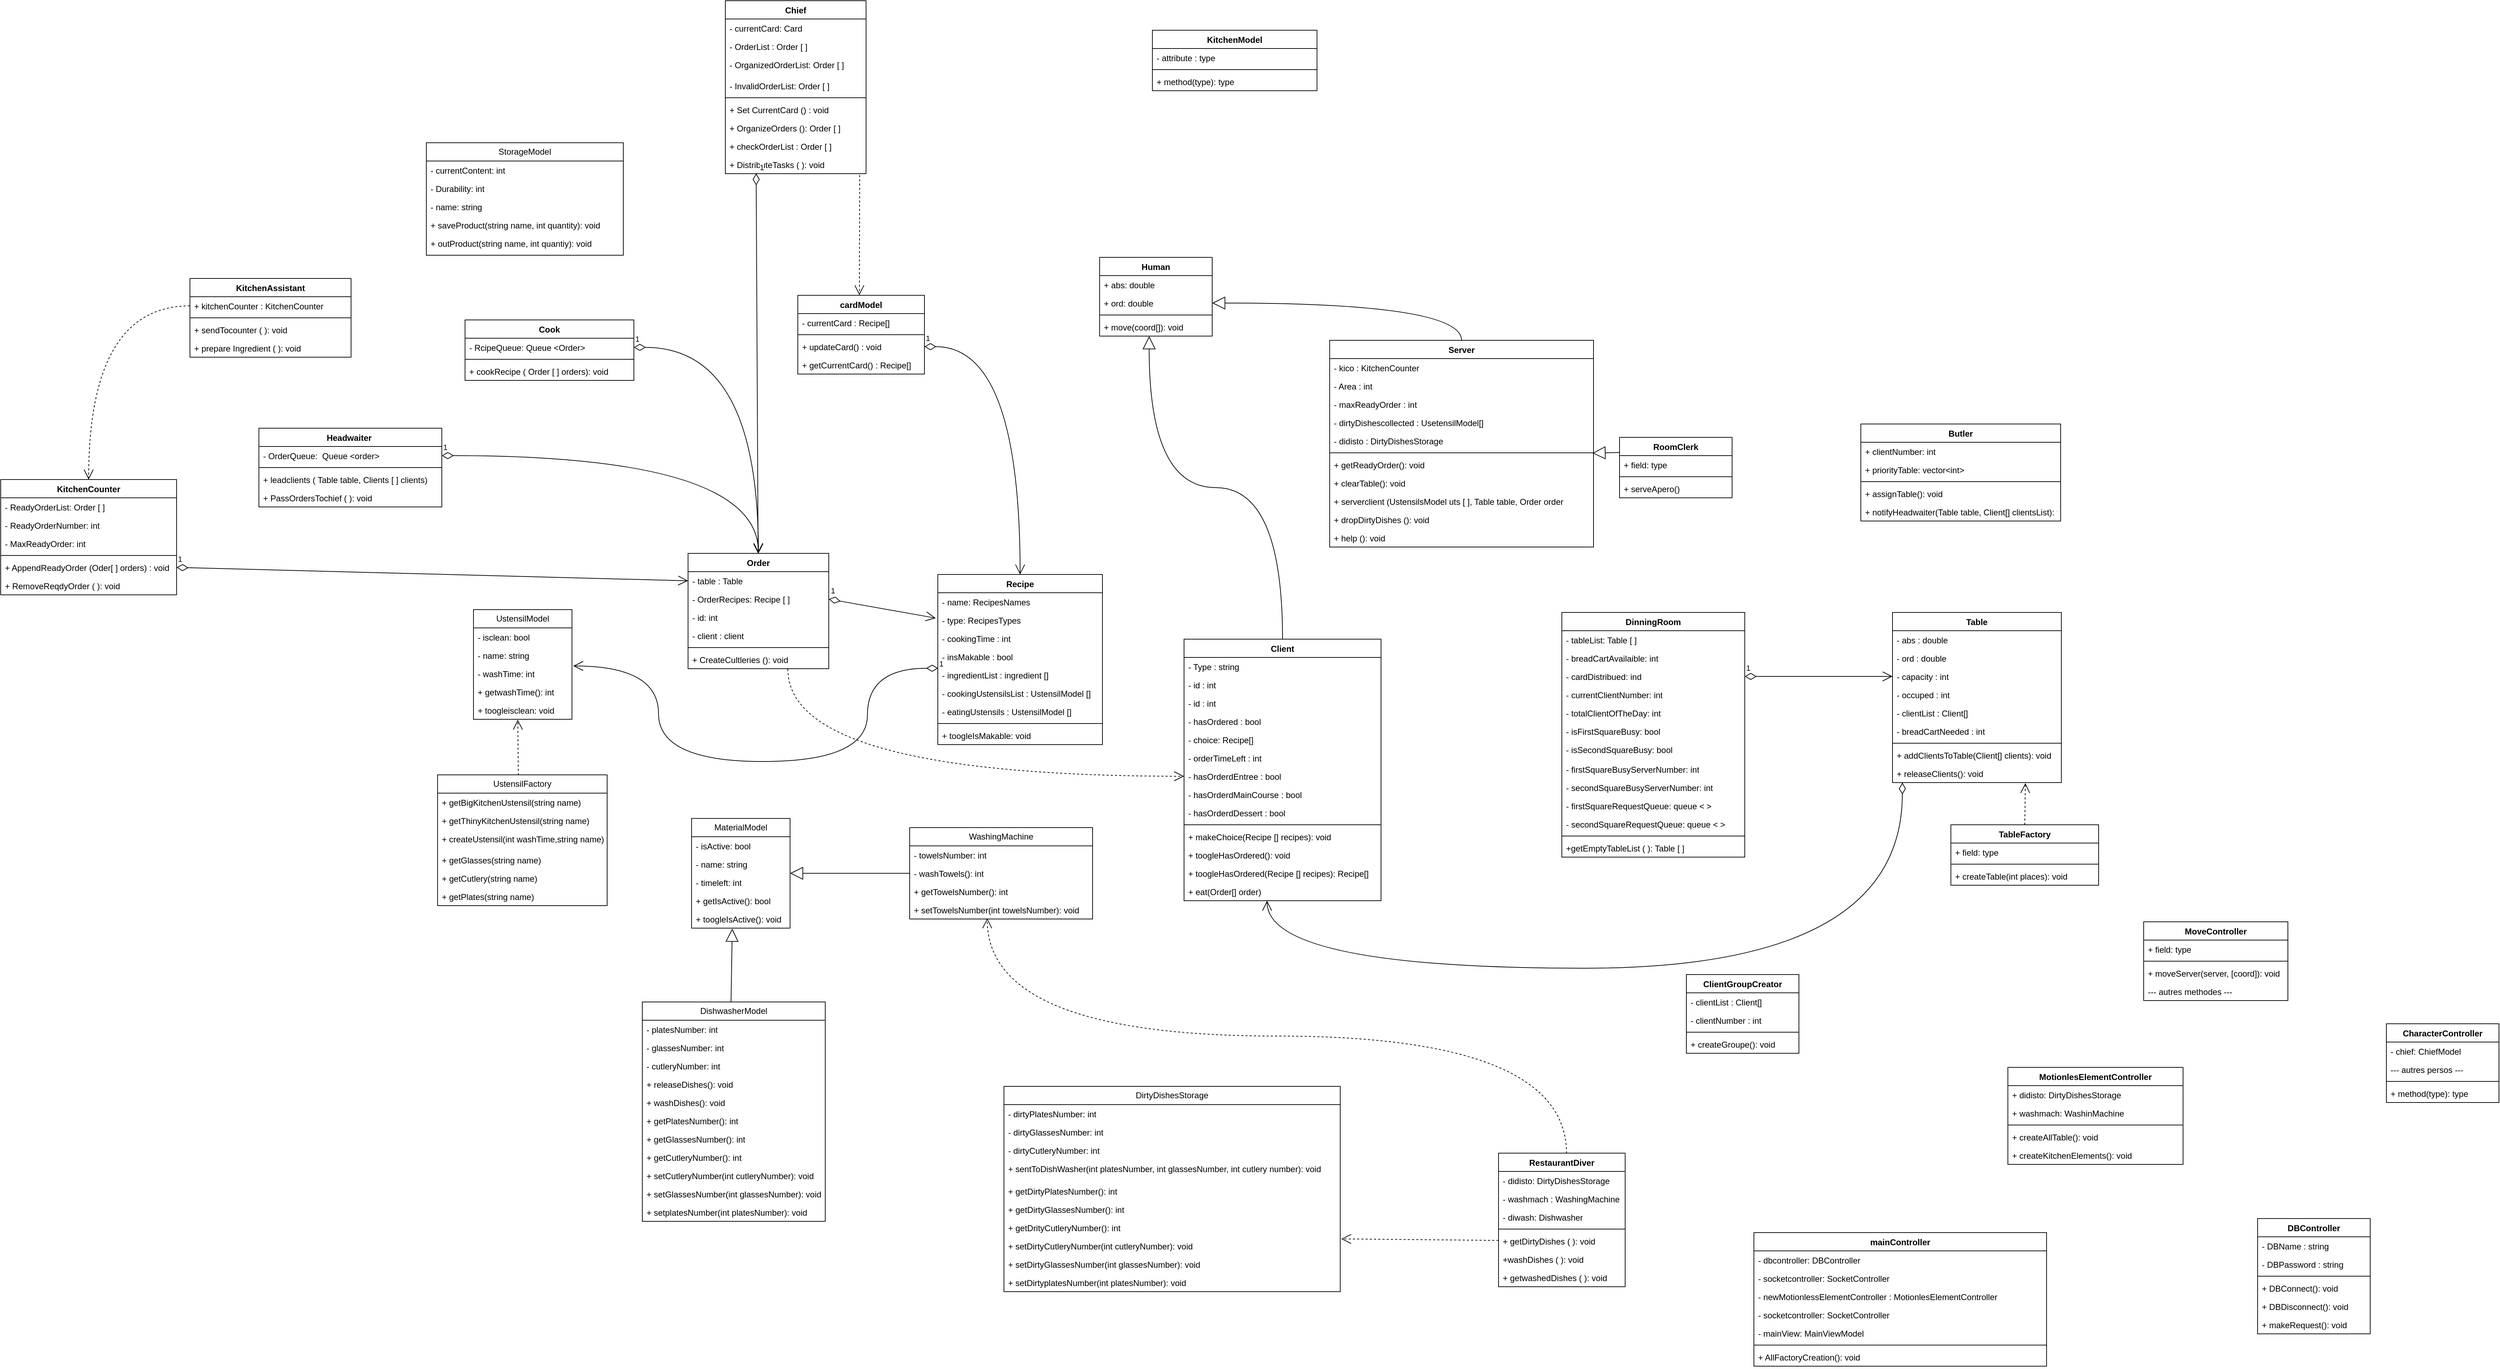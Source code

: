 <mxfile version="24.7.17">
  <diagram name="Page-1" id="nMGDQqc6vMcEVAlNx3Rb">
    <mxGraphModel dx="2234" dy="2435" grid="0" gridSize="10" guides="0" tooltips="1" connect="1" arrows="1" fold="1" page="0" pageScale="1" pageWidth="850" pageHeight="1100" math="0" shadow="0">
      <root>
        <mxCell id="0" />
        <mxCell id="1" parent="0" />
        <mxCell id="RDhP8_hSbDgLvopPwKMN-1" value="UstensilModel" style="swimlane;fontStyle=0;childLayout=stackLayout;horizontal=1;startSize=26;fillColor=none;horizontalStack=0;resizeParent=1;resizeParentMax=0;resizeLast=0;collapsible=1;marginBottom=0;whiteSpace=wrap;html=1;" parent="1" vertex="1">
          <mxGeometry y="-360" width="140" height="156" as="geometry" />
        </mxCell>
        <mxCell id="RDhP8_hSbDgLvopPwKMN-2" value="- isclean: bool" style="text;strokeColor=none;fillColor=none;align=left;verticalAlign=top;spacingLeft=4;spacingRight=4;overflow=hidden;rotatable=0;points=[[0,0.5],[1,0.5]];portConstraint=eastwest;whiteSpace=wrap;html=1;" parent="RDhP8_hSbDgLvopPwKMN-1" vertex="1">
          <mxGeometry y="26" width="140" height="26" as="geometry" />
        </mxCell>
        <mxCell id="RDhP8_hSbDgLvopPwKMN-3" value="- name: string" style="text;strokeColor=none;fillColor=none;align=left;verticalAlign=top;spacingLeft=4;spacingRight=4;overflow=hidden;rotatable=0;points=[[0,0.5],[1,0.5]];portConstraint=eastwest;whiteSpace=wrap;html=1;" parent="RDhP8_hSbDgLvopPwKMN-1" vertex="1">
          <mxGeometry y="52" width="140" height="26" as="geometry" />
        </mxCell>
        <mxCell id="RDhP8_hSbDgLvopPwKMN-4" value="- washTime: int" style="text;strokeColor=none;fillColor=none;align=left;verticalAlign=top;spacingLeft=4;spacingRight=4;overflow=hidden;rotatable=0;points=[[0,0.5],[1,0.5]];portConstraint=eastwest;whiteSpace=wrap;html=1;" parent="RDhP8_hSbDgLvopPwKMN-1" vertex="1">
          <mxGeometry y="78" width="140" height="26" as="geometry" />
        </mxCell>
        <mxCell id="RDhP8_hSbDgLvopPwKMN-5" value="+ getwashTime(): int" style="text;strokeColor=none;fillColor=none;align=left;verticalAlign=top;spacingLeft=4;spacingRight=4;overflow=hidden;rotatable=0;points=[[0,0.5],[1,0.5]];portConstraint=eastwest;whiteSpace=wrap;html=1;" parent="RDhP8_hSbDgLvopPwKMN-1" vertex="1">
          <mxGeometry y="104" width="140" height="26" as="geometry" />
        </mxCell>
        <mxCell id="RDhP8_hSbDgLvopPwKMN-6" value="+ toogleisclean: void" style="text;strokeColor=none;fillColor=none;align=left;verticalAlign=top;spacingLeft=4;spacingRight=4;overflow=hidden;rotatable=0;points=[[0,0.5],[1,0.5]];portConstraint=eastwest;whiteSpace=wrap;html=1;" parent="RDhP8_hSbDgLvopPwKMN-1" vertex="1">
          <mxGeometry y="130" width="140" height="26" as="geometry" />
        </mxCell>
        <mxCell id="RDhP8_hSbDgLvopPwKMN-7" value="UstensilFactory" style="swimlane;fontStyle=0;childLayout=stackLayout;horizontal=1;startSize=26;fillColor=none;horizontalStack=0;resizeParent=1;resizeParentMax=0;resizeLast=0;collapsible=1;marginBottom=0;whiteSpace=wrap;html=1;" parent="1" vertex="1">
          <mxGeometry x="-51" y="-125" width="241" height="186" as="geometry" />
        </mxCell>
        <mxCell id="RDhP8_hSbDgLvopPwKMN-8" value="+ getBigKitchenUstensil(string name)" style="text;strokeColor=none;fillColor=none;align=left;verticalAlign=top;spacingLeft=4;spacingRight=4;overflow=hidden;rotatable=0;points=[[0,0.5],[1,0.5]];portConstraint=eastwest;whiteSpace=wrap;html=1;" parent="RDhP8_hSbDgLvopPwKMN-7" vertex="1">
          <mxGeometry y="26" width="241" height="26" as="geometry" />
        </mxCell>
        <mxCell id="RDhP8_hSbDgLvopPwKMN-9" value="+ getThinyKitchenUstensil(string name)" style="text;strokeColor=none;fillColor=none;align=left;verticalAlign=top;spacingLeft=4;spacingRight=4;overflow=hidden;rotatable=0;points=[[0,0.5],[1,0.5]];portConstraint=eastwest;whiteSpace=wrap;html=1;" parent="RDhP8_hSbDgLvopPwKMN-7" vertex="1">
          <mxGeometry y="52" width="241" height="26" as="geometry" />
        </mxCell>
        <mxCell id="RDhP8_hSbDgLvopPwKMN-10" value="+ createUstensil(int washTime,&lt;span style=&quot;background-color: initial;&quot;&gt;string name)&lt;/span&gt;" style="text;strokeColor=none;fillColor=none;align=left;verticalAlign=top;spacingLeft=4;spacingRight=4;overflow=hidden;rotatable=0;points=[[0,0.5],[1,0.5]];portConstraint=eastwest;whiteSpace=wrap;html=1;" parent="RDhP8_hSbDgLvopPwKMN-7" vertex="1">
          <mxGeometry y="78" width="241" height="30" as="geometry" />
        </mxCell>
        <mxCell id="6IHwoEzametBzIesh1sO-1" value="+ getGlasses(string name)" style="text;strokeColor=none;fillColor=none;align=left;verticalAlign=top;spacingLeft=4;spacingRight=4;overflow=hidden;rotatable=0;points=[[0,0.5],[1,0.5]];portConstraint=eastwest;whiteSpace=wrap;html=1;" parent="RDhP8_hSbDgLvopPwKMN-7" vertex="1">
          <mxGeometry y="108" width="241" height="26" as="geometry" />
        </mxCell>
        <mxCell id="6IHwoEzametBzIesh1sO-2" value="+ getCutlery(string name)" style="text;strokeColor=none;fillColor=none;align=left;verticalAlign=top;spacingLeft=4;spacingRight=4;overflow=hidden;rotatable=0;points=[[0,0.5],[1,0.5]];portConstraint=eastwest;whiteSpace=wrap;html=1;" parent="RDhP8_hSbDgLvopPwKMN-7" vertex="1">
          <mxGeometry y="134" width="241" height="26" as="geometry" />
        </mxCell>
        <mxCell id="6IHwoEzametBzIesh1sO-3" value="+ getPlates(string name)" style="text;strokeColor=none;fillColor=none;align=left;verticalAlign=top;spacingLeft=4;spacingRight=4;overflow=hidden;rotatable=0;points=[[0,0.5],[1,0.5]];portConstraint=eastwest;whiteSpace=wrap;html=1;" parent="RDhP8_hSbDgLvopPwKMN-7" vertex="1">
          <mxGeometry y="160" width="241" height="26" as="geometry" />
        </mxCell>
        <mxCell id="RDhP8_hSbDgLvopPwKMN-11" value="MaterialModel" style="swimlane;fontStyle=0;childLayout=stackLayout;horizontal=1;startSize=26;fillColor=none;horizontalStack=0;resizeParent=1;resizeParentMax=0;resizeLast=0;collapsible=1;marginBottom=0;whiteSpace=wrap;html=1;" parent="1" vertex="1">
          <mxGeometry x="310" y="-63" width="140" height="156" as="geometry" />
        </mxCell>
        <mxCell id="RDhP8_hSbDgLvopPwKMN-12" value="- isActive: bool" style="text;strokeColor=none;fillColor=none;align=left;verticalAlign=top;spacingLeft=4;spacingRight=4;overflow=hidden;rotatable=0;points=[[0,0.5],[1,0.5]];portConstraint=eastwest;whiteSpace=wrap;html=1;" parent="RDhP8_hSbDgLvopPwKMN-11" vertex="1">
          <mxGeometry y="26" width="140" height="26" as="geometry" />
        </mxCell>
        <mxCell id="RDhP8_hSbDgLvopPwKMN-13" value="- name: string" style="text;strokeColor=none;fillColor=none;align=left;verticalAlign=top;spacingLeft=4;spacingRight=4;overflow=hidden;rotatable=0;points=[[0,0.5],[1,0.5]];portConstraint=eastwest;whiteSpace=wrap;html=1;" parent="RDhP8_hSbDgLvopPwKMN-11" vertex="1">
          <mxGeometry y="52" width="140" height="26" as="geometry" />
        </mxCell>
        <mxCell id="RDhP8_hSbDgLvopPwKMN-14" value="- timeleft: int" style="text;strokeColor=none;fillColor=none;align=left;verticalAlign=top;spacingLeft=4;spacingRight=4;overflow=hidden;rotatable=0;points=[[0,0.5],[1,0.5]];portConstraint=eastwest;whiteSpace=wrap;html=1;" parent="RDhP8_hSbDgLvopPwKMN-11" vertex="1">
          <mxGeometry y="78" width="140" height="26" as="geometry" />
        </mxCell>
        <mxCell id="RDhP8_hSbDgLvopPwKMN-15" value="+ getIsActive(): bool" style="text;strokeColor=none;fillColor=none;align=left;verticalAlign=top;spacingLeft=4;spacingRight=4;overflow=hidden;rotatable=0;points=[[0,0.5],[1,0.5]];portConstraint=eastwest;whiteSpace=wrap;html=1;" parent="RDhP8_hSbDgLvopPwKMN-11" vertex="1">
          <mxGeometry y="104" width="140" height="26" as="geometry" />
        </mxCell>
        <mxCell id="RDhP8_hSbDgLvopPwKMN-16" value="+ toogleIsActive(): void" style="text;strokeColor=none;fillColor=none;align=left;verticalAlign=top;spacingLeft=4;spacingRight=4;overflow=hidden;rotatable=0;points=[[0,0.5],[1,0.5]];portConstraint=eastwest;whiteSpace=wrap;html=1;" parent="RDhP8_hSbDgLvopPwKMN-11" vertex="1">
          <mxGeometry y="130" width="140" height="26" as="geometry" />
        </mxCell>
        <mxCell id="RDhP8_hSbDgLvopPwKMN-17" value="StorageModel" style="swimlane;fontStyle=0;childLayout=stackLayout;horizontal=1;startSize=26;fillColor=none;horizontalStack=0;resizeParent=1;resizeParentMax=0;resizeLast=0;collapsible=1;marginBottom=0;whiteSpace=wrap;html=1;" parent="1" vertex="1">
          <mxGeometry x="-67" y="-1024" width="280" height="160" as="geometry" />
        </mxCell>
        <mxCell id="RDhP8_hSbDgLvopPwKMN-18" value="- currentContent: int" style="text;strokeColor=none;fillColor=none;align=left;verticalAlign=top;spacingLeft=4;spacingRight=4;overflow=hidden;rotatable=0;points=[[0,0.5],[1,0.5]];portConstraint=eastwest;whiteSpace=wrap;html=1;" parent="RDhP8_hSbDgLvopPwKMN-17" vertex="1">
          <mxGeometry y="26" width="280" height="26" as="geometry" />
        </mxCell>
        <mxCell id="RDhP8_hSbDgLvopPwKMN-19" value="- Durability: int" style="text;strokeColor=none;fillColor=none;align=left;verticalAlign=top;spacingLeft=4;spacingRight=4;overflow=hidden;rotatable=0;points=[[0,0.5],[1,0.5]];portConstraint=eastwest;whiteSpace=wrap;html=1;" parent="RDhP8_hSbDgLvopPwKMN-17" vertex="1">
          <mxGeometry y="52" width="280" height="26" as="geometry" />
        </mxCell>
        <mxCell id="RDhP8_hSbDgLvopPwKMN-20" value="- name: string" style="text;strokeColor=none;fillColor=none;align=left;verticalAlign=top;spacingLeft=4;spacingRight=4;overflow=hidden;rotatable=0;points=[[0,0.5],[1,0.5]];portConstraint=eastwest;whiteSpace=wrap;html=1;" parent="RDhP8_hSbDgLvopPwKMN-17" vertex="1">
          <mxGeometry y="78" width="280" height="26" as="geometry" />
        </mxCell>
        <mxCell id="RDhP8_hSbDgLvopPwKMN-21" value="+ saveProduct(string name, int quantity): void" style="text;strokeColor=none;fillColor=none;align=left;verticalAlign=top;spacingLeft=4;spacingRight=4;overflow=hidden;rotatable=0;points=[[0,0.5],[1,0.5]];portConstraint=eastwest;whiteSpace=wrap;html=1;" parent="RDhP8_hSbDgLvopPwKMN-17" vertex="1">
          <mxGeometry y="104" width="280" height="26" as="geometry" />
        </mxCell>
        <mxCell id="RDhP8_hSbDgLvopPwKMN-22" value="+ outProduct(string name, int quantiy): void" style="text;strokeColor=none;fillColor=none;align=left;verticalAlign=top;spacingLeft=4;spacingRight=4;overflow=hidden;rotatable=0;points=[[0,0.5],[1,0.5]];portConstraint=eastwest;whiteSpace=wrap;html=1;" parent="RDhP8_hSbDgLvopPwKMN-17" vertex="1">
          <mxGeometry y="130" width="280" height="30" as="geometry" />
        </mxCell>
        <mxCell id="RDhP8_hSbDgLvopPwKMN-24" value="DishwasherModel" style="swimlane;fontStyle=0;childLayout=stackLayout;horizontal=1;startSize=26;fillColor=none;horizontalStack=0;resizeParent=1;resizeParentMax=0;resizeLast=0;collapsible=1;marginBottom=0;whiteSpace=wrap;html=1;" parent="1" vertex="1">
          <mxGeometry x="240" y="198" width="260" height="312" as="geometry" />
        </mxCell>
        <mxCell id="RDhP8_hSbDgLvopPwKMN-25" value="- platesNumber: int" style="text;strokeColor=none;fillColor=none;align=left;verticalAlign=top;spacingLeft=4;spacingRight=4;overflow=hidden;rotatable=0;points=[[0,0.5],[1,0.5]];portConstraint=eastwest;whiteSpace=wrap;html=1;" parent="RDhP8_hSbDgLvopPwKMN-24" vertex="1">
          <mxGeometry y="26" width="260" height="26" as="geometry" />
        </mxCell>
        <mxCell id="RDhP8_hSbDgLvopPwKMN-26" value="- glassesNumber: int" style="text;strokeColor=none;fillColor=none;align=left;verticalAlign=top;spacingLeft=4;spacingRight=4;overflow=hidden;rotatable=0;points=[[0,0.5],[1,0.5]];portConstraint=eastwest;whiteSpace=wrap;html=1;" parent="RDhP8_hSbDgLvopPwKMN-24" vertex="1">
          <mxGeometry y="52" width="260" height="26" as="geometry" />
        </mxCell>
        <mxCell id="RDhP8_hSbDgLvopPwKMN-27" value="- cutleryNumber: int" style="text;strokeColor=none;fillColor=none;align=left;verticalAlign=top;spacingLeft=4;spacingRight=4;overflow=hidden;rotatable=0;points=[[0,0.5],[1,0.5]];portConstraint=eastwest;whiteSpace=wrap;html=1;" parent="RDhP8_hSbDgLvopPwKMN-24" vertex="1">
          <mxGeometry y="78" width="260" height="26" as="geometry" />
        </mxCell>
        <mxCell id="RDhP8_hSbDgLvopPwKMN-28" value="+ releaseDishes(): void" style="text;strokeColor=none;fillColor=none;align=left;verticalAlign=top;spacingLeft=4;spacingRight=4;overflow=hidden;rotatable=0;points=[[0,0.5],[1,0.5]];portConstraint=eastwest;whiteSpace=wrap;html=1;" parent="RDhP8_hSbDgLvopPwKMN-24" vertex="1">
          <mxGeometry y="104" width="260" height="26" as="geometry" />
        </mxCell>
        <mxCell id="RDhP8_hSbDgLvopPwKMN-29" value="+ washDishes(): void" style="text;strokeColor=none;fillColor=none;align=left;verticalAlign=top;spacingLeft=4;spacingRight=4;overflow=hidden;rotatable=0;points=[[0,0.5],[1,0.5]];portConstraint=eastwest;whiteSpace=wrap;html=1;" parent="RDhP8_hSbDgLvopPwKMN-24" vertex="1">
          <mxGeometry y="130" width="260" height="26" as="geometry" />
        </mxCell>
        <mxCell id="RDhP8_hSbDgLvopPwKMN-30" value="+ getPlatesNumber(): int" style="text;strokeColor=none;fillColor=none;align=left;verticalAlign=top;spacingLeft=4;spacingRight=4;overflow=hidden;rotatable=0;points=[[0,0.5],[1,0.5]];portConstraint=eastwest;whiteSpace=wrap;html=1;" parent="RDhP8_hSbDgLvopPwKMN-24" vertex="1">
          <mxGeometry y="156" width="260" height="26" as="geometry" />
        </mxCell>
        <mxCell id="RDhP8_hSbDgLvopPwKMN-31" value="+ getGlassesNumber(): int" style="text;strokeColor=none;fillColor=none;align=left;verticalAlign=top;spacingLeft=4;spacingRight=4;overflow=hidden;rotatable=0;points=[[0,0.5],[1,0.5]];portConstraint=eastwest;whiteSpace=wrap;html=1;" parent="RDhP8_hSbDgLvopPwKMN-24" vertex="1">
          <mxGeometry y="182" width="260" height="26" as="geometry" />
        </mxCell>
        <mxCell id="RDhP8_hSbDgLvopPwKMN-32" value="+ getCutleryNumber(): int" style="text;strokeColor=none;fillColor=none;align=left;verticalAlign=top;spacingLeft=4;spacingRight=4;overflow=hidden;rotatable=0;points=[[0,0.5],[1,0.5]];portConstraint=eastwest;whiteSpace=wrap;html=1;" parent="RDhP8_hSbDgLvopPwKMN-24" vertex="1">
          <mxGeometry y="208" width="260" height="26" as="geometry" />
        </mxCell>
        <mxCell id="RDhP8_hSbDgLvopPwKMN-33" value="+ setCutleryNumber(int cutleryNumber): void" style="text;strokeColor=none;fillColor=none;align=left;verticalAlign=top;spacingLeft=4;spacingRight=4;overflow=hidden;rotatable=0;points=[[0,0.5],[1,0.5]];portConstraint=eastwest;whiteSpace=wrap;html=1;" parent="RDhP8_hSbDgLvopPwKMN-24" vertex="1">
          <mxGeometry y="234" width="260" height="26" as="geometry" />
        </mxCell>
        <mxCell id="RDhP8_hSbDgLvopPwKMN-34" value="+ setGlassesNumber(int glassesNumber): void" style="text;strokeColor=none;fillColor=none;align=left;verticalAlign=top;spacingLeft=4;spacingRight=4;overflow=hidden;rotatable=0;points=[[0,0.5],[1,0.5]];portConstraint=eastwest;whiteSpace=wrap;html=1;" parent="RDhP8_hSbDgLvopPwKMN-24" vertex="1">
          <mxGeometry y="260" width="260" height="26" as="geometry" />
        </mxCell>
        <mxCell id="RDhP8_hSbDgLvopPwKMN-35" value="+ setplatesNumber(int platesNumber): void" style="text;strokeColor=none;fillColor=none;align=left;verticalAlign=top;spacingLeft=4;spacingRight=4;overflow=hidden;rotatable=0;points=[[0,0.5],[1,0.5]];portConstraint=eastwest;whiteSpace=wrap;html=1;" parent="RDhP8_hSbDgLvopPwKMN-24" vertex="1">
          <mxGeometry y="286" width="260" height="26" as="geometry" />
        </mxCell>
        <mxCell id="RDhP8_hSbDgLvopPwKMN-36" value="WashingMachine" style="swimlane;fontStyle=0;childLayout=stackLayout;horizontal=1;startSize=26;fillColor=none;horizontalStack=0;resizeParent=1;resizeParentMax=0;resizeLast=0;collapsible=1;marginBottom=0;whiteSpace=wrap;html=1;" parent="1" vertex="1">
          <mxGeometry x="620" y="-50" width="260" height="130" as="geometry" />
        </mxCell>
        <mxCell id="RDhP8_hSbDgLvopPwKMN-37" value="- towelsNumber: int" style="text;strokeColor=none;fillColor=none;align=left;verticalAlign=top;spacingLeft=4;spacingRight=4;overflow=hidden;rotatable=0;points=[[0,0.5],[1,0.5]];portConstraint=eastwest;whiteSpace=wrap;html=1;" parent="RDhP8_hSbDgLvopPwKMN-36" vertex="1">
          <mxGeometry y="26" width="260" height="26" as="geometry" />
        </mxCell>
        <mxCell id="RDhP8_hSbDgLvopPwKMN-38" value="- washTowels(): int" style="text;strokeColor=none;fillColor=none;align=left;verticalAlign=top;spacingLeft=4;spacingRight=4;overflow=hidden;rotatable=0;points=[[0,0.5],[1,0.5]];portConstraint=eastwest;whiteSpace=wrap;html=1;" parent="RDhP8_hSbDgLvopPwKMN-36" vertex="1">
          <mxGeometry y="52" width="260" height="26" as="geometry" />
        </mxCell>
        <mxCell id="RDhP8_hSbDgLvopPwKMN-39" value="+ getTowelsNumber(): int" style="text;strokeColor=none;fillColor=none;align=left;verticalAlign=top;spacingLeft=4;spacingRight=4;overflow=hidden;rotatable=0;points=[[0,0.5],[1,0.5]];portConstraint=eastwest;whiteSpace=wrap;html=1;" parent="RDhP8_hSbDgLvopPwKMN-36" vertex="1">
          <mxGeometry y="78" width="260" height="26" as="geometry" />
        </mxCell>
        <mxCell id="RDhP8_hSbDgLvopPwKMN-40" value="+ setTowelsNumber(int towelsNumber): void" style="text;strokeColor=none;fillColor=none;align=left;verticalAlign=top;spacingLeft=4;spacingRight=4;overflow=hidden;rotatable=0;points=[[0,0.5],[1,0.5]];portConstraint=eastwest;whiteSpace=wrap;html=1;" parent="RDhP8_hSbDgLvopPwKMN-36" vertex="1">
          <mxGeometry y="104" width="260" height="26" as="geometry" />
        </mxCell>
        <mxCell id="QPSsTkSLT6bYCm1fLewV-2" value="" style="endArrow=block;endSize=16;endFill=0;html=1;rounded=0;edgeStyle=orthogonalEdgeStyle;curved=1;" parent="1" source="RDhP8_hSbDgLvopPwKMN-36" target="RDhP8_hSbDgLvopPwKMN-11" edge="1">
          <mxGeometry x="-0.147" y="5" width="160" relative="1" as="geometry">
            <mxPoint x="690" y="140" as="sourcePoint" />
            <mxPoint x="450" y="100" as="targetPoint" />
            <mxPoint as="offset" />
          </mxGeometry>
        </mxCell>
        <mxCell id="DPu7RmlXeF-RaSwFlGZn-1" value="Client" style="swimlane;fontStyle=1;align=center;verticalAlign=top;childLayout=stackLayout;horizontal=1;startSize=26;horizontalStack=0;resizeParent=1;resizeParentMax=0;resizeLast=0;collapsible=1;marginBottom=0;" parent="1" vertex="1">
          <mxGeometry x="1010" y="-318" width="280" height="372" as="geometry" />
        </mxCell>
        <mxCell id="DPu7RmlXeF-RaSwFlGZn-2" value="- Type : string" style="text;strokeColor=none;fillColor=none;align=left;verticalAlign=top;spacingLeft=4;spacingRight=4;overflow=hidden;rotatable=0;points=[[0,0.5],[1,0.5]];portConstraint=eastwest;" parent="DPu7RmlXeF-RaSwFlGZn-1" vertex="1">
          <mxGeometry y="26" width="280" height="26" as="geometry" />
        </mxCell>
        <mxCell id="DPu7RmlXeF-RaSwFlGZn-6" value="- id : int" style="text;strokeColor=none;fillColor=none;align=left;verticalAlign=top;spacingLeft=4;spacingRight=4;overflow=hidden;rotatable=0;points=[[0,0.5],[1,0.5]];portConstraint=eastwest;" parent="DPu7RmlXeF-RaSwFlGZn-1" vertex="1">
          <mxGeometry y="52" width="280" height="26" as="geometry" />
        </mxCell>
        <mxCell id="DPu7RmlXeF-RaSwFlGZn-8" value="- id : int" style="text;strokeColor=none;fillColor=none;align=left;verticalAlign=top;spacingLeft=4;spacingRight=4;overflow=hidden;rotatable=0;points=[[0,0.5],[1,0.5]];portConstraint=eastwest;" parent="DPu7RmlXeF-RaSwFlGZn-1" vertex="1">
          <mxGeometry y="78" width="280" height="26" as="geometry" />
        </mxCell>
        <mxCell id="DPu7RmlXeF-RaSwFlGZn-9" value="- hasOrdered : bool" style="text;strokeColor=none;fillColor=none;align=left;verticalAlign=top;spacingLeft=4;spacingRight=4;overflow=hidden;rotatable=0;points=[[0,0.5],[1,0.5]];portConstraint=eastwest;" parent="DPu7RmlXeF-RaSwFlGZn-1" vertex="1">
          <mxGeometry y="104" width="280" height="26" as="geometry" />
        </mxCell>
        <mxCell id="DPu7RmlXeF-RaSwFlGZn-10" value="- choice: Recipe[]" style="text;strokeColor=none;fillColor=none;align=left;verticalAlign=top;spacingLeft=4;spacingRight=4;overflow=hidden;rotatable=0;points=[[0,0.5],[1,0.5]];portConstraint=eastwest;" parent="DPu7RmlXeF-RaSwFlGZn-1" vertex="1">
          <mxGeometry y="130" width="280" height="26" as="geometry" />
        </mxCell>
        <mxCell id="DPu7RmlXeF-RaSwFlGZn-12" value="- orderTimeLeft : int" style="text;strokeColor=none;fillColor=none;align=left;verticalAlign=top;spacingLeft=4;spacingRight=4;overflow=hidden;rotatable=0;points=[[0,0.5],[1,0.5]];portConstraint=eastwest;" parent="DPu7RmlXeF-RaSwFlGZn-1" vertex="1">
          <mxGeometry y="156" width="280" height="26" as="geometry" />
        </mxCell>
        <mxCell id="DPu7RmlXeF-RaSwFlGZn-41" value="- hasOrderdEntree : bool" style="text;strokeColor=none;fillColor=none;align=left;verticalAlign=top;spacingLeft=4;spacingRight=4;overflow=hidden;rotatable=0;points=[[0,0.5],[1,0.5]];portConstraint=eastwest;" parent="DPu7RmlXeF-RaSwFlGZn-1" vertex="1">
          <mxGeometry y="182" width="280" height="26" as="geometry" />
        </mxCell>
        <mxCell id="DPu7RmlXeF-RaSwFlGZn-42" value="- hasOrderdMainCourse : bool" style="text;strokeColor=none;fillColor=none;align=left;verticalAlign=top;spacingLeft=4;spacingRight=4;overflow=hidden;rotatable=0;points=[[0,0.5],[1,0.5]];portConstraint=eastwest;" parent="DPu7RmlXeF-RaSwFlGZn-1" vertex="1">
          <mxGeometry y="208" width="280" height="26" as="geometry" />
        </mxCell>
        <mxCell id="DPu7RmlXeF-RaSwFlGZn-43" value="- hasOrderdDessert : bool" style="text;strokeColor=none;fillColor=none;align=left;verticalAlign=top;spacingLeft=4;spacingRight=4;overflow=hidden;rotatable=0;points=[[0,0.5],[1,0.5]];portConstraint=eastwest;" parent="DPu7RmlXeF-RaSwFlGZn-1" vertex="1">
          <mxGeometry y="234" width="280" height="26" as="geometry" />
        </mxCell>
        <mxCell id="DPu7RmlXeF-RaSwFlGZn-3" value="" style="line;strokeWidth=1;fillColor=none;align=left;verticalAlign=middle;spacingTop=-1;spacingLeft=3;spacingRight=3;rotatable=0;labelPosition=right;points=[];portConstraint=eastwest;strokeColor=inherit;" parent="DPu7RmlXeF-RaSwFlGZn-1" vertex="1">
          <mxGeometry y="260" width="280" height="8" as="geometry" />
        </mxCell>
        <mxCell id="DPu7RmlXeF-RaSwFlGZn-4" value="+ makeChoice(Recipe [] recipes): void" style="text;strokeColor=none;fillColor=none;align=left;verticalAlign=top;spacingLeft=4;spacingRight=4;overflow=hidden;rotatable=0;points=[[0,0.5],[1,0.5]];portConstraint=eastwest;" parent="DPu7RmlXeF-RaSwFlGZn-1" vertex="1">
          <mxGeometry y="268" width="280" height="26" as="geometry" />
        </mxCell>
        <mxCell id="DPu7RmlXeF-RaSwFlGZn-5" value="+ toogleHasOrdered(): void" style="text;strokeColor=none;fillColor=none;align=left;verticalAlign=top;spacingLeft=4;spacingRight=4;overflow=hidden;rotatable=0;points=[[0,0.5],[1,0.5]];portConstraint=eastwest;" parent="DPu7RmlXeF-RaSwFlGZn-1" vertex="1">
          <mxGeometry y="294" width="280" height="26" as="geometry" />
        </mxCell>
        <mxCell id="DPu7RmlXeF-RaSwFlGZn-11" value="+ toogleHasOrdered(Recipe [] recipes): Recipe[]" style="text;strokeColor=none;fillColor=none;align=left;verticalAlign=top;spacingLeft=4;spacingRight=4;overflow=hidden;rotatable=0;points=[[0,0.5],[1,0.5]];portConstraint=eastwest;" parent="DPu7RmlXeF-RaSwFlGZn-1" vertex="1">
          <mxGeometry y="320" width="280" height="26" as="geometry" />
        </mxCell>
        <mxCell id="DPu7RmlXeF-RaSwFlGZn-44" value="+ eat(Order[] order)" style="text;strokeColor=none;fillColor=none;align=left;verticalAlign=top;spacingLeft=4;spacingRight=4;overflow=hidden;rotatable=0;points=[[0,0.5],[1,0.5]];portConstraint=eastwest;" parent="DPu7RmlXeF-RaSwFlGZn-1" vertex="1">
          <mxGeometry y="346" width="280" height="26" as="geometry" />
        </mxCell>
        <mxCell id="DPu7RmlXeF-RaSwFlGZn-13" value="Recipe" style="swimlane;fontStyle=1;align=center;verticalAlign=top;childLayout=stackLayout;horizontal=1;startSize=26;horizontalStack=0;resizeParent=1;resizeParentMax=0;resizeLast=0;collapsible=1;marginBottom=0;" parent="1" vertex="1">
          <mxGeometry x="660" y="-409.96" width="234" height="242" as="geometry" />
        </mxCell>
        <mxCell id="DPu7RmlXeF-RaSwFlGZn-14" value="- name: RecipesNames" style="text;strokeColor=none;fillColor=none;align=left;verticalAlign=top;spacingLeft=4;spacingRight=4;overflow=hidden;rotatable=0;points=[[0,0.5],[1,0.5]];portConstraint=eastwest;" parent="DPu7RmlXeF-RaSwFlGZn-13" vertex="1">
          <mxGeometry y="26" width="234" height="26" as="geometry" />
        </mxCell>
        <mxCell id="DPu7RmlXeF-RaSwFlGZn-17" value="- type: RecipesTypes" style="text;strokeColor=none;fillColor=none;align=left;verticalAlign=top;spacingLeft=4;spacingRight=4;overflow=hidden;rotatable=0;points=[[0,0.5],[1,0.5]];portConstraint=eastwest;" parent="DPu7RmlXeF-RaSwFlGZn-13" vertex="1">
          <mxGeometry y="52" width="234" height="26" as="geometry" />
        </mxCell>
        <mxCell id="DPu7RmlXeF-RaSwFlGZn-18" value="- cookingTime : int" style="text;strokeColor=none;fillColor=none;align=left;verticalAlign=top;spacingLeft=4;spacingRight=4;overflow=hidden;rotatable=0;points=[[0,0.5],[1,0.5]];portConstraint=eastwest;" parent="DPu7RmlXeF-RaSwFlGZn-13" vertex="1">
          <mxGeometry y="78" width="234" height="26" as="geometry" />
        </mxCell>
        <mxCell id="DPu7RmlXeF-RaSwFlGZn-19" value="- insMakable : bool" style="text;strokeColor=none;fillColor=none;align=left;verticalAlign=top;spacingLeft=4;spacingRight=4;overflow=hidden;rotatable=0;points=[[0,0.5],[1,0.5]];portConstraint=eastwest;" parent="DPu7RmlXeF-RaSwFlGZn-13" vertex="1">
          <mxGeometry y="104" width="234" height="26" as="geometry" />
        </mxCell>
        <mxCell id="DPu7RmlXeF-RaSwFlGZn-20" value="- ingredientList : ingredient []" style="text;strokeColor=none;fillColor=none;align=left;verticalAlign=top;spacingLeft=4;spacingRight=4;overflow=hidden;rotatable=0;points=[[0,0.5],[1,0.5]];portConstraint=eastwest;" parent="DPu7RmlXeF-RaSwFlGZn-13" vertex="1">
          <mxGeometry y="130" width="234" height="26" as="geometry" />
        </mxCell>
        <mxCell id="tpwpmRQDAEHqeeHJi2B8-40" value="- cookingUstensilsList : UstensilModel []" style="text;strokeColor=none;fillColor=none;align=left;verticalAlign=top;spacingLeft=4;spacingRight=4;overflow=hidden;rotatable=0;points=[[0,0.5],[1,0.5]];portConstraint=eastwest;" parent="DPu7RmlXeF-RaSwFlGZn-13" vertex="1">
          <mxGeometry y="156" width="234" height="26" as="geometry" />
        </mxCell>
        <mxCell id="tpwpmRQDAEHqeeHJi2B8-37" value="- eatingUstensils : UstensilModel []" style="text;strokeColor=none;fillColor=none;align=left;verticalAlign=top;spacingLeft=4;spacingRight=4;overflow=hidden;rotatable=0;points=[[0,0.5],[1,0.5]];portConstraint=eastwest;" parent="DPu7RmlXeF-RaSwFlGZn-13" vertex="1">
          <mxGeometry y="182" width="234" height="26" as="geometry" />
        </mxCell>
        <mxCell id="DPu7RmlXeF-RaSwFlGZn-15" value="" style="line;strokeWidth=1;fillColor=none;align=left;verticalAlign=middle;spacingTop=-1;spacingLeft=3;spacingRight=3;rotatable=0;labelPosition=right;points=[];portConstraint=eastwest;strokeColor=inherit;" parent="DPu7RmlXeF-RaSwFlGZn-13" vertex="1">
          <mxGeometry y="208" width="234" height="8" as="geometry" />
        </mxCell>
        <mxCell id="DPu7RmlXeF-RaSwFlGZn-16" value="+ toogleIsMakable: void" style="text;strokeColor=none;fillColor=none;align=left;verticalAlign=top;spacingLeft=4;spacingRight=4;overflow=hidden;rotatable=0;points=[[0,0.5],[1,0.5]];portConstraint=eastwest;" parent="DPu7RmlXeF-RaSwFlGZn-13" vertex="1">
          <mxGeometry y="216" width="234" height="26" as="geometry" />
        </mxCell>
        <mxCell id="DPu7RmlXeF-RaSwFlGZn-22" value="cardModel" style="swimlane;fontStyle=1;align=center;verticalAlign=top;childLayout=stackLayout;horizontal=1;startSize=26;horizontalStack=0;resizeParent=1;resizeParentMax=0;resizeLast=0;collapsible=1;marginBottom=0;" parent="1" vertex="1">
          <mxGeometry x="461" y="-807" width="180" height="112" as="geometry" />
        </mxCell>
        <mxCell id="DPu7RmlXeF-RaSwFlGZn-23" value="- currentCard : Recipe[]" style="text;strokeColor=none;fillColor=none;align=left;verticalAlign=top;spacingLeft=4;spacingRight=4;overflow=hidden;rotatable=0;points=[[0,0.5],[1,0.5]];portConstraint=eastwest;" parent="DPu7RmlXeF-RaSwFlGZn-22" vertex="1">
          <mxGeometry y="26" width="180" height="26" as="geometry" />
        </mxCell>
        <mxCell id="DPu7RmlXeF-RaSwFlGZn-24" value="" style="line;strokeWidth=1;fillColor=none;align=left;verticalAlign=middle;spacingTop=-1;spacingLeft=3;spacingRight=3;rotatable=0;labelPosition=right;points=[];portConstraint=eastwest;strokeColor=inherit;" parent="DPu7RmlXeF-RaSwFlGZn-22" vertex="1">
          <mxGeometry y="52" width="180" height="8" as="geometry" />
        </mxCell>
        <mxCell id="DPu7RmlXeF-RaSwFlGZn-25" value="+ updateCard() : void" style="text;strokeColor=none;fillColor=none;align=left;verticalAlign=top;spacingLeft=4;spacingRight=4;overflow=hidden;rotatable=0;points=[[0,0.5],[1,0.5]];portConstraint=eastwest;" parent="DPu7RmlXeF-RaSwFlGZn-22" vertex="1">
          <mxGeometry y="60" width="180" height="26" as="geometry" />
        </mxCell>
        <mxCell id="DPu7RmlXeF-RaSwFlGZn-26" value="+ getCurrentCard() : Recipe[]" style="text;strokeColor=none;fillColor=none;align=left;verticalAlign=top;spacingLeft=4;spacingRight=4;overflow=hidden;rotatable=0;points=[[0,0.5],[1,0.5]];portConstraint=eastwest;" parent="DPu7RmlXeF-RaSwFlGZn-22" vertex="1">
          <mxGeometry y="86" width="180" height="26" as="geometry" />
        </mxCell>
        <mxCell id="DPu7RmlXeF-RaSwFlGZn-45" value="RoomClerk" style="swimlane;fontStyle=1;align=center;verticalAlign=top;childLayout=stackLayout;horizontal=1;startSize=26;horizontalStack=0;resizeParent=1;resizeParentMax=0;resizeLast=0;collapsible=1;marginBottom=0;" parent="1" vertex="1">
          <mxGeometry x="1629" y="-605" width="160" height="86" as="geometry" />
        </mxCell>
        <mxCell id="DPu7RmlXeF-RaSwFlGZn-46" value="+ field: type" style="text;strokeColor=none;fillColor=none;align=left;verticalAlign=top;spacingLeft=4;spacingRight=4;overflow=hidden;rotatable=0;points=[[0,0.5],[1,0.5]];portConstraint=eastwest;" parent="DPu7RmlXeF-RaSwFlGZn-45" vertex="1">
          <mxGeometry y="26" width="160" height="26" as="geometry" />
        </mxCell>
        <mxCell id="DPu7RmlXeF-RaSwFlGZn-47" value="" style="line;strokeWidth=1;fillColor=none;align=left;verticalAlign=middle;spacingTop=-1;spacingLeft=3;spacingRight=3;rotatable=0;labelPosition=right;points=[];portConstraint=eastwest;strokeColor=inherit;" parent="DPu7RmlXeF-RaSwFlGZn-45" vertex="1">
          <mxGeometry y="52" width="160" height="8" as="geometry" />
        </mxCell>
        <mxCell id="DPu7RmlXeF-RaSwFlGZn-48" value="+ serveApero()" style="text;strokeColor=none;fillColor=none;align=left;verticalAlign=top;spacingLeft=4;spacingRight=4;overflow=hidden;rotatable=0;points=[[0,0.5],[1,0.5]];portConstraint=eastwest;" parent="DPu7RmlXeF-RaSwFlGZn-45" vertex="1">
          <mxGeometry y="60" width="160" height="26" as="geometry" />
        </mxCell>
        <mxCell id="DPu7RmlXeF-RaSwFlGZn-49" value="Server" style="swimlane;fontStyle=1;align=center;verticalAlign=top;childLayout=stackLayout;horizontal=1;startSize=26;horizontalStack=0;resizeParent=1;resizeParentMax=0;resizeLast=0;collapsible=1;marginBottom=0;" parent="1" vertex="1">
          <mxGeometry x="1217" y="-743" width="375" height="294" as="geometry" />
        </mxCell>
        <mxCell id="DPu7RmlXeF-RaSwFlGZn-57" value="- kico : KitchenCounter" style="text;strokeColor=none;fillColor=none;align=left;verticalAlign=top;spacingLeft=4;spacingRight=4;overflow=hidden;rotatable=0;points=[[0,0.5],[1,0.5]];portConstraint=eastwest;" parent="DPu7RmlXeF-RaSwFlGZn-49" vertex="1">
          <mxGeometry y="26" width="375" height="26" as="geometry" />
        </mxCell>
        <mxCell id="DPu7RmlXeF-RaSwFlGZn-50" value="- Area : int" style="text;strokeColor=none;fillColor=none;align=left;verticalAlign=top;spacingLeft=4;spacingRight=4;overflow=hidden;rotatable=0;points=[[0,0.5],[1,0.5]];portConstraint=eastwest;" parent="DPu7RmlXeF-RaSwFlGZn-49" vertex="1">
          <mxGeometry y="52" width="375" height="26" as="geometry" />
        </mxCell>
        <mxCell id="DPu7RmlXeF-RaSwFlGZn-53" value="- maxReadyOrder : int" style="text;strokeColor=none;fillColor=none;align=left;verticalAlign=top;spacingLeft=4;spacingRight=4;overflow=hidden;rotatable=0;points=[[0,0.5],[1,0.5]];portConstraint=eastwest;" parent="DPu7RmlXeF-RaSwFlGZn-49" vertex="1">
          <mxGeometry y="78" width="375" height="26" as="geometry" />
        </mxCell>
        <mxCell id="DPu7RmlXeF-RaSwFlGZn-59" value="- dirtyDishescollected : UsetensilModel[]" style="text;strokeColor=none;fillColor=none;align=left;verticalAlign=top;spacingLeft=4;spacingRight=4;overflow=hidden;rotatable=0;points=[[0,0.5],[1,0.5]];portConstraint=eastwest;" parent="DPu7RmlXeF-RaSwFlGZn-49" vertex="1">
          <mxGeometry y="104" width="375" height="26" as="geometry" />
        </mxCell>
        <mxCell id="DPu7RmlXeF-RaSwFlGZn-60" value="- didisto : DirtyDishesStorage" style="text;strokeColor=none;fillColor=none;align=left;verticalAlign=top;spacingLeft=4;spacingRight=4;overflow=hidden;rotatable=0;points=[[0,0.5],[1,0.5]];portConstraint=eastwest;" parent="DPu7RmlXeF-RaSwFlGZn-49" vertex="1">
          <mxGeometry y="130" width="375" height="26" as="geometry" />
        </mxCell>
        <mxCell id="DPu7RmlXeF-RaSwFlGZn-51" value="" style="line;strokeWidth=1;fillColor=none;align=left;verticalAlign=middle;spacingTop=-1;spacingLeft=3;spacingRight=3;rotatable=0;labelPosition=right;points=[];portConstraint=eastwest;strokeColor=inherit;" parent="DPu7RmlXeF-RaSwFlGZn-49" vertex="1">
          <mxGeometry y="156" width="375" height="8" as="geometry" />
        </mxCell>
        <mxCell id="DPu7RmlXeF-RaSwFlGZn-52" value="+ getReadyOrder(): void" style="text;strokeColor=none;fillColor=none;align=left;verticalAlign=top;spacingLeft=4;spacingRight=4;overflow=hidden;rotatable=0;points=[[0,0.5],[1,0.5]];portConstraint=eastwest;" parent="DPu7RmlXeF-RaSwFlGZn-49" vertex="1">
          <mxGeometry y="164" width="375" height="26" as="geometry" />
        </mxCell>
        <mxCell id="DPu7RmlXeF-RaSwFlGZn-55" value="+ clearTable(): void" style="text;strokeColor=none;fillColor=none;align=left;verticalAlign=top;spacingLeft=4;spacingRight=4;overflow=hidden;rotatable=0;points=[[0,0.5],[1,0.5]];portConstraint=eastwest;" parent="DPu7RmlXeF-RaSwFlGZn-49" vertex="1">
          <mxGeometry y="190" width="375" height="26" as="geometry" />
        </mxCell>
        <mxCell id="DPu7RmlXeF-RaSwFlGZn-56" value="+ serverclient (UstensilsModel uts [ ], Table table, Order order" style="text;strokeColor=none;fillColor=none;align=left;verticalAlign=top;spacingLeft=4;spacingRight=4;overflow=hidden;rotatable=0;points=[[0,0.5],[1,0.5]];portConstraint=eastwest;" parent="DPu7RmlXeF-RaSwFlGZn-49" vertex="1">
          <mxGeometry y="216" width="375" height="26" as="geometry" />
        </mxCell>
        <mxCell id="DPu7RmlXeF-RaSwFlGZn-62" value="+ dropDirtyDishes (): void " style="text;strokeColor=none;fillColor=none;align=left;verticalAlign=top;spacingLeft=4;spacingRight=4;overflow=hidden;rotatable=0;points=[[0,0.5],[1,0.5]];portConstraint=eastwest;" parent="DPu7RmlXeF-RaSwFlGZn-49" vertex="1">
          <mxGeometry y="242" width="375" height="26" as="geometry" />
        </mxCell>
        <mxCell id="DPu7RmlXeF-RaSwFlGZn-63" value="+ help (): void" style="text;strokeColor=none;fillColor=none;align=left;verticalAlign=top;spacingLeft=4;spacingRight=4;overflow=hidden;rotatable=0;points=[[0,0.5],[1,0.5]];portConstraint=eastwest;" parent="DPu7RmlXeF-RaSwFlGZn-49" vertex="1">
          <mxGeometry y="268" width="375" height="26" as="geometry" />
        </mxCell>
        <mxCell id="DPu7RmlXeF-RaSwFlGZn-65" value="Order" style="swimlane;fontStyle=1;align=center;verticalAlign=top;childLayout=stackLayout;horizontal=1;startSize=26;horizontalStack=0;resizeParent=1;resizeParentMax=0;resizeLast=0;collapsible=1;marginBottom=0;" parent="1" vertex="1">
          <mxGeometry x="305" y="-440" width="200" height="164" as="geometry" />
        </mxCell>
        <mxCell id="DPu7RmlXeF-RaSwFlGZn-66" value="- table : Table" style="text;strokeColor=none;fillColor=none;align=left;verticalAlign=top;spacingLeft=4;spacingRight=4;overflow=hidden;rotatable=0;points=[[0,0.5],[1,0.5]];portConstraint=eastwest;" parent="DPu7RmlXeF-RaSwFlGZn-65" vertex="1">
          <mxGeometry y="26" width="200" height="26" as="geometry" />
        </mxCell>
        <mxCell id="DPu7RmlXeF-RaSwFlGZn-69" value="- OrderRecipes: Recipe [ ]" style="text;strokeColor=none;fillColor=none;align=left;verticalAlign=top;spacingLeft=4;spacingRight=4;overflow=hidden;rotatable=0;points=[[0,0.5],[1,0.5]];portConstraint=eastwest;" parent="DPu7RmlXeF-RaSwFlGZn-65" vertex="1">
          <mxGeometry y="52" width="200" height="26" as="geometry" />
        </mxCell>
        <mxCell id="DPu7RmlXeF-RaSwFlGZn-70" value="- id: int" style="text;strokeColor=none;fillColor=none;align=left;verticalAlign=top;spacingLeft=4;spacingRight=4;overflow=hidden;rotatable=0;points=[[0,0.5],[1,0.5]];portConstraint=eastwest;" parent="DPu7RmlXeF-RaSwFlGZn-65" vertex="1">
          <mxGeometry y="78" width="200" height="26" as="geometry" />
        </mxCell>
        <mxCell id="DPu7RmlXeF-RaSwFlGZn-73" value="- client : client " style="text;strokeColor=none;fillColor=none;align=left;verticalAlign=top;spacingLeft=4;spacingRight=4;overflow=hidden;rotatable=0;points=[[0,0.5],[1,0.5]];portConstraint=eastwest;" parent="DPu7RmlXeF-RaSwFlGZn-65" vertex="1">
          <mxGeometry y="104" width="200" height="26" as="geometry" />
        </mxCell>
        <mxCell id="DPu7RmlXeF-RaSwFlGZn-67" value="" style="line;strokeWidth=1;fillColor=none;align=left;verticalAlign=middle;spacingTop=-1;spacingLeft=3;spacingRight=3;rotatable=0;labelPosition=right;points=[];portConstraint=eastwest;strokeColor=inherit;" parent="DPu7RmlXeF-RaSwFlGZn-65" vertex="1">
          <mxGeometry y="130" width="200" height="8" as="geometry" />
        </mxCell>
        <mxCell id="DPu7RmlXeF-RaSwFlGZn-68" value="+ CreateCultleries (): void" style="text;strokeColor=none;fillColor=none;align=left;verticalAlign=top;spacingLeft=4;spacingRight=4;overflow=hidden;rotatable=0;points=[[0,0.5],[1,0.5]];portConstraint=eastwest;" parent="DPu7RmlXeF-RaSwFlGZn-65" vertex="1">
          <mxGeometry y="138" width="200" height="26" as="geometry" />
        </mxCell>
        <mxCell id="DPu7RmlXeF-RaSwFlGZn-74" value="Headwaiter " style="swimlane;fontStyle=1;align=center;verticalAlign=top;childLayout=stackLayout;horizontal=1;startSize=26;horizontalStack=0;resizeParent=1;resizeParentMax=0;resizeLast=0;collapsible=1;marginBottom=0;" parent="1" vertex="1">
          <mxGeometry x="-305" y="-618" width="260" height="112" as="geometry" />
        </mxCell>
        <mxCell id="DPu7RmlXeF-RaSwFlGZn-75" value="- OrderQueue:  Queue &lt;order&gt;" style="text;strokeColor=none;fillColor=none;align=left;verticalAlign=top;spacingLeft=4;spacingRight=4;overflow=hidden;rotatable=0;points=[[0,0.5],[1,0.5]];portConstraint=eastwest;" parent="DPu7RmlXeF-RaSwFlGZn-74" vertex="1">
          <mxGeometry y="26" width="260" height="26" as="geometry" />
        </mxCell>
        <mxCell id="DPu7RmlXeF-RaSwFlGZn-76" value="" style="line;strokeWidth=1;fillColor=none;align=left;verticalAlign=middle;spacingTop=-1;spacingLeft=3;spacingRight=3;rotatable=0;labelPosition=right;points=[];portConstraint=eastwest;strokeColor=inherit;" parent="DPu7RmlXeF-RaSwFlGZn-74" vertex="1">
          <mxGeometry y="52" width="260" height="8" as="geometry" />
        </mxCell>
        <mxCell id="DPu7RmlXeF-RaSwFlGZn-77" value="+ leadclients ( Table table, Clients [ ] clients)" style="text;strokeColor=none;fillColor=none;align=left;verticalAlign=top;spacingLeft=4;spacingRight=4;overflow=hidden;rotatable=0;points=[[0,0.5],[1,0.5]];portConstraint=eastwest;" parent="DPu7RmlXeF-RaSwFlGZn-74" vertex="1">
          <mxGeometry y="60" width="260" height="26" as="geometry" />
        </mxCell>
        <mxCell id="DPu7RmlXeF-RaSwFlGZn-78" value="+ PassOrdersTochief ( ): void" style="text;strokeColor=none;fillColor=none;align=left;verticalAlign=top;spacingLeft=4;spacingRight=4;overflow=hidden;rotatable=0;points=[[0,0.5],[1,0.5]];portConstraint=eastwest;" parent="DPu7RmlXeF-RaSwFlGZn-74" vertex="1">
          <mxGeometry y="86" width="260" height="26" as="geometry" />
        </mxCell>
        <mxCell id="DPu7RmlXeF-RaSwFlGZn-79" value="Chief" style="swimlane;fontStyle=1;align=center;verticalAlign=top;childLayout=stackLayout;horizontal=1;startSize=26;horizontalStack=0;resizeParent=1;resizeParentMax=0;resizeLast=0;collapsible=1;marginBottom=0;" parent="1" vertex="1">
          <mxGeometry x="358" y="-1226" width="200" height="246" as="geometry" />
        </mxCell>
        <mxCell id="tyf2pBnSicJyKzuXMppc-1" value="- currentCard: Card" style="text;strokeColor=none;fillColor=none;align=left;verticalAlign=top;spacingLeft=4;spacingRight=4;overflow=hidden;rotatable=0;points=[[0,0.5],[1,0.5]];portConstraint=eastwest;" parent="DPu7RmlXeF-RaSwFlGZn-79" vertex="1">
          <mxGeometry y="26" width="200" height="26" as="geometry" />
        </mxCell>
        <mxCell id="DPu7RmlXeF-RaSwFlGZn-83" value="- OrderList : Order [ ]" style="text;strokeColor=none;fillColor=none;align=left;verticalAlign=top;spacingLeft=4;spacingRight=4;overflow=hidden;rotatable=0;points=[[0,0.5],[1,0.5]];portConstraint=eastwest;" parent="DPu7RmlXeF-RaSwFlGZn-79" vertex="1">
          <mxGeometry y="52" width="200" height="26" as="geometry" />
        </mxCell>
        <mxCell id="DPu7RmlXeF-RaSwFlGZn-84" value="- OrganizedOrderList: Order [ ]" style="text;strokeColor=none;fillColor=none;align=left;verticalAlign=top;spacingLeft=4;spacingRight=4;overflow=hidden;rotatable=0;points=[[0,0.5],[1,0.5]];portConstraint=eastwest;" parent="DPu7RmlXeF-RaSwFlGZn-79" vertex="1">
          <mxGeometry y="78" width="200" height="30" as="geometry" />
        </mxCell>
        <mxCell id="DPu7RmlXeF-RaSwFlGZn-85" value="- InvalidOrderList: Order [ ]" style="text;strokeColor=none;fillColor=none;align=left;verticalAlign=top;spacingLeft=4;spacingRight=4;overflow=hidden;rotatable=0;points=[[0,0.5],[1,0.5]];portConstraint=eastwest;" parent="DPu7RmlXeF-RaSwFlGZn-79" vertex="1">
          <mxGeometry y="108" width="200" height="26" as="geometry" />
        </mxCell>
        <mxCell id="DPu7RmlXeF-RaSwFlGZn-81" value="" style="line;strokeWidth=1;fillColor=none;align=left;verticalAlign=middle;spacingTop=-1;spacingLeft=3;spacingRight=3;rotatable=0;labelPosition=right;points=[];portConstraint=eastwest;strokeColor=inherit;" parent="DPu7RmlXeF-RaSwFlGZn-79" vertex="1">
          <mxGeometry y="134" width="200" height="8" as="geometry" />
        </mxCell>
        <mxCell id="DPu7RmlXeF-RaSwFlGZn-82" value="+ Set CurrentCard () : void " style="text;strokeColor=none;fillColor=none;align=left;verticalAlign=top;spacingLeft=4;spacingRight=4;overflow=hidden;rotatable=0;points=[[0,0.5],[1,0.5]];portConstraint=eastwest;" parent="DPu7RmlXeF-RaSwFlGZn-79" vertex="1">
          <mxGeometry y="142" width="200" height="26" as="geometry" />
        </mxCell>
        <mxCell id="DPu7RmlXeF-RaSwFlGZn-86" value="+ OrganizeOrders (): Order [ ]" style="text;strokeColor=none;fillColor=none;align=left;verticalAlign=top;spacingLeft=4;spacingRight=4;overflow=hidden;rotatable=0;points=[[0,0.5],[1,0.5]];portConstraint=eastwest;" parent="DPu7RmlXeF-RaSwFlGZn-79" vertex="1">
          <mxGeometry y="168" width="200" height="26" as="geometry" />
        </mxCell>
        <mxCell id="DPu7RmlXeF-RaSwFlGZn-87" value="+ checkOrderList : Order [ ]" style="text;strokeColor=none;fillColor=none;align=left;verticalAlign=top;spacingLeft=4;spacingRight=4;overflow=hidden;rotatable=0;points=[[0,0.5],[1,0.5]];portConstraint=eastwest;" parent="DPu7RmlXeF-RaSwFlGZn-79" vertex="1">
          <mxGeometry y="194" width="200" height="26" as="geometry" />
        </mxCell>
        <mxCell id="DPu7RmlXeF-RaSwFlGZn-88" value="+ DistributeTasks ( ): void" style="text;strokeColor=none;fillColor=none;align=left;verticalAlign=top;spacingLeft=4;spacingRight=4;overflow=hidden;rotatable=0;points=[[0,0.5],[1,0.5]];portConstraint=eastwest;" parent="DPu7RmlXeF-RaSwFlGZn-79" vertex="1">
          <mxGeometry y="220" width="200" height="26" as="geometry" />
        </mxCell>
        <mxCell id="tyf2pBnSicJyKzuXMppc-6" value="DinningRoom" style="swimlane;fontStyle=1;align=center;verticalAlign=top;childLayout=stackLayout;horizontal=1;startSize=26;horizontalStack=0;resizeParent=1;resizeParentMax=0;resizeLast=0;collapsible=1;marginBottom=0;whiteSpace=wrap;html=1;" parent="1" vertex="1">
          <mxGeometry x="1547" y="-356" width="260" height="348" as="geometry" />
        </mxCell>
        <mxCell id="tyf2pBnSicJyKzuXMppc-7" value="- tableList: Table [ ]" style="text;strokeColor=none;fillColor=none;align=left;verticalAlign=top;spacingLeft=4;spacingRight=4;overflow=hidden;rotatable=0;points=[[0,0.5],[1,0.5]];portConstraint=eastwest;whiteSpace=wrap;html=1;" parent="tyf2pBnSicJyKzuXMppc-6" vertex="1">
          <mxGeometry y="26" width="260" height="26" as="geometry" />
        </mxCell>
        <mxCell id="tyf2pBnSicJyKzuXMppc-10" value="- breadCartAvailaible: int&amp;nbsp;" style="text;strokeColor=none;fillColor=none;align=left;verticalAlign=top;spacingLeft=4;spacingRight=4;overflow=hidden;rotatable=0;points=[[0,0.5],[1,0.5]];portConstraint=eastwest;whiteSpace=wrap;html=1;" parent="tyf2pBnSicJyKzuXMppc-6" vertex="1">
          <mxGeometry y="52" width="260" height="26" as="geometry" />
        </mxCell>
        <mxCell id="tyf2pBnSicJyKzuXMppc-11" value="- cardDistribued: ind" style="text;strokeColor=none;fillColor=none;align=left;verticalAlign=top;spacingLeft=4;spacingRight=4;overflow=hidden;rotatable=0;points=[[0,0.5],[1,0.5]];portConstraint=eastwest;whiteSpace=wrap;html=1;" parent="tyf2pBnSicJyKzuXMppc-6" vertex="1">
          <mxGeometry y="78" width="260" height="26" as="geometry" />
        </mxCell>
        <mxCell id="tyf2pBnSicJyKzuXMppc-12" value="- currentClientNumber: int" style="text;strokeColor=none;fillColor=none;align=left;verticalAlign=top;spacingLeft=4;spacingRight=4;overflow=hidden;rotatable=0;points=[[0,0.5],[1,0.5]];portConstraint=eastwest;whiteSpace=wrap;html=1;" parent="tyf2pBnSicJyKzuXMppc-6" vertex="1">
          <mxGeometry y="104" width="260" height="26" as="geometry" />
        </mxCell>
        <mxCell id="tyf2pBnSicJyKzuXMppc-13" value="- totalClientOfTheDay: int" style="text;strokeColor=none;fillColor=none;align=left;verticalAlign=top;spacingLeft=4;spacingRight=4;overflow=hidden;rotatable=0;points=[[0,0.5],[1,0.5]];portConstraint=eastwest;whiteSpace=wrap;html=1;" parent="tyf2pBnSicJyKzuXMppc-6" vertex="1">
          <mxGeometry y="130" width="260" height="26" as="geometry" />
        </mxCell>
        <mxCell id="tyf2pBnSicJyKzuXMppc-14" value="- isFirstSquareBusy: bool" style="text;strokeColor=none;fillColor=none;align=left;verticalAlign=top;spacingLeft=4;spacingRight=4;overflow=hidden;rotatable=0;points=[[0,0.5],[1,0.5]];portConstraint=eastwest;whiteSpace=wrap;html=1;" parent="tyf2pBnSicJyKzuXMppc-6" vertex="1">
          <mxGeometry y="156" width="260" height="26" as="geometry" />
        </mxCell>
        <mxCell id="tyf2pBnSicJyKzuXMppc-15" value="- isSecondSquareBusy: bool" style="text;strokeColor=none;fillColor=none;align=left;verticalAlign=top;spacingLeft=4;spacingRight=4;overflow=hidden;rotatable=0;points=[[0,0.5],[1,0.5]];portConstraint=eastwest;whiteSpace=wrap;html=1;" parent="tyf2pBnSicJyKzuXMppc-6" vertex="1">
          <mxGeometry y="182" width="260" height="28" as="geometry" />
        </mxCell>
        <mxCell id="tyf2pBnSicJyKzuXMppc-16" value="- firstSquareBusyServerNumber: int" style="text;strokeColor=none;fillColor=none;align=left;verticalAlign=top;spacingLeft=4;spacingRight=4;overflow=hidden;rotatable=0;points=[[0,0.5],[1,0.5]];portConstraint=eastwest;whiteSpace=wrap;html=1;" parent="tyf2pBnSicJyKzuXMppc-6" vertex="1">
          <mxGeometry y="210" width="260" height="26" as="geometry" />
        </mxCell>
        <mxCell id="tyf2pBnSicJyKzuXMppc-18" value="- secondSquareBusyServerNumber: int" style="text;strokeColor=none;fillColor=none;align=left;verticalAlign=top;spacingLeft=4;spacingRight=4;overflow=hidden;rotatable=0;points=[[0,0.5],[1,0.5]];portConstraint=eastwest;whiteSpace=wrap;html=1;" parent="tyf2pBnSicJyKzuXMppc-6" vertex="1">
          <mxGeometry y="236" width="260" height="26" as="geometry" />
        </mxCell>
        <mxCell id="tyf2pBnSicJyKzuXMppc-19" value="- firstSquareRequestQueue: queue &amp;lt; &amp;gt;" style="text;strokeColor=none;fillColor=none;align=left;verticalAlign=top;spacingLeft=4;spacingRight=4;overflow=hidden;rotatable=0;points=[[0,0.5],[1,0.5]];portConstraint=eastwest;whiteSpace=wrap;html=1;" parent="tyf2pBnSicJyKzuXMppc-6" vertex="1">
          <mxGeometry y="262" width="260" height="26" as="geometry" />
        </mxCell>
        <mxCell id="tyf2pBnSicJyKzuXMppc-17" value="- secondSquareRequestQueue: queue &amp;lt; &amp;gt;" style="text;strokeColor=none;fillColor=none;align=left;verticalAlign=top;spacingLeft=4;spacingRight=4;overflow=hidden;rotatable=0;points=[[0,0.5],[1,0.5]];portConstraint=eastwest;whiteSpace=wrap;html=1;" parent="tyf2pBnSicJyKzuXMppc-6" vertex="1">
          <mxGeometry y="288" width="260" height="26" as="geometry" />
        </mxCell>
        <mxCell id="tyf2pBnSicJyKzuXMppc-8" value="" style="line;strokeWidth=1;fillColor=none;align=left;verticalAlign=middle;spacingTop=-1;spacingLeft=3;spacingRight=3;rotatable=0;labelPosition=right;points=[];portConstraint=eastwest;strokeColor=inherit;" parent="tyf2pBnSicJyKzuXMppc-6" vertex="1">
          <mxGeometry y="314" width="260" height="8" as="geometry" />
        </mxCell>
        <mxCell id="tyf2pBnSicJyKzuXMppc-9" value="+getEmptyTableList ( ): Table [ ]" style="text;strokeColor=none;fillColor=none;align=left;verticalAlign=top;spacingLeft=4;spacingRight=4;overflow=hidden;rotatable=0;points=[[0,0.5],[1,0.5]];portConstraint=eastwest;whiteSpace=wrap;html=1;" parent="tyf2pBnSicJyKzuXMppc-6" vertex="1">
          <mxGeometry y="322" width="260" height="26" as="geometry" />
        </mxCell>
        <mxCell id="tyf2pBnSicJyKzuXMppc-20" value="KitchenCounter" style="swimlane;fontStyle=1;align=center;verticalAlign=top;childLayout=stackLayout;horizontal=1;startSize=26;horizontalStack=0;resizeParent=1;resizeParentMax=0;resizeLast=0;collapsible=1;marginBottom=0;whiteSpace=wrap;html=1;" parent="1" vertex="1">
          <mxGeometry x="-672" y="-545" width="250" height="164" as="geometry" />
        </mxCell>
        <mxCell id="tyf2pBnSicJyKzuXMppc-21" value="- ReadyOrderList: Order [ ]" style="text;strokeColor=none;fillColor=none;align=left;verticalAlign=top;spacingLeft=4;spacingRight=4;overflow=hidden;rotatable=0;points=[[0,0.5],[1,0.5]];portConstraint=eastwest;whiteSpace=wrap;html=1;" parent="tyf2pBnSicJyKzuXMppc-20" vertex="1">
          <mxGeometry y="26" width="250" height="26" as="geometry" />
        </mxCell>
        <mxCell id="tyf2pBnSicJyKzuXMppc-24" value="- ReadyOrderNumber: int" style="text;strokeColor=none;fillColor=none;align=left;verticalAlign=top;spacingLeft=4;spacingRight=4;overflow=hidden;rotatable=0;points=[[0,0.5],[1,0.5]];portConstraint=eastwest;whiteSpace=wrap;html=1;" parent="tyf2pBnSicJyKzuXMppc-20" vertex="1">
          <mxGeometry y="52" width="250" height="26" as="geometry" />
        </mxCell>
        <mxCell id="tyf2pBnSicJyKzuXMppc-25" value="- MaxReadyOrder: int&amp;nbsp;" style="text;strokeColor=none;fillColor=none;align=left;verticalAlign=top;spacingLeft=4;spacingRight=4;overflow=hidden;rotatable=0;points=[[0,0.5],[1,0.5]];portConstraint=eastwest;whiteSpace=wrap;html=1;" parent="tyf2pBnSicJyKzuXMppc-20" vertex="1">
          <mxGeometry y="78" width="250" height="26" as="geometry" />
        </mxCell>
        <mxCell id="tyf2pBnSicJyKzuXMppc-22" value="" style="line;strokeWidth=1;fillColor=none;align=left;verticalAlign=middle;spacingTop=-1;spacingLeft=3;spacingRight=3;rotatable=0;labelPosition=right;points=[];portConstraint=eastwest;strokeColor=inherit;" parent="tyf2pBnSicJyKzuXMppc-20" vertex="1">
          <mxGeometry y="104" width="250" height="8" as="geometry" />
        </mxCell>
        <mxCell id="tyf2pBnSicJyKzuXMppc-23" value="+ AppendReadyOrder (Oder[ ] orders) : void" style="text;strokeColor=none;fillColor=none;align=left;verticalAlign=top;spacingLeft=4;spacingRight=4;overflow=hidden;rotatable=0;points=[[0,0.5],[1,0.5]];portConstraint=eastwest;whiteSpace=wrap;html=1;" parent="tyf2pBnSicJyKzuXMppc-20" vertex="1">
          <mxGeometry y="112" width="250" height="26" as="geometry" />
        </mxCell>
        <mxCell id="tyf2pBnSicJyKzuXMppc-26" value="+ RemoveReqdyOrder ( ): void" style="text;strokeColor=none;fillColor=none;align=left;verticalAlign=top;spacingLeft=4;spacingRight=4;overflow=hidden;rotatable=0;points=[[0,0.5],[1,0.5]];portConstraint=eastwest;whiteSpace=wrap;html=1;" parent="tyf2pBnSicJyKzuXMppc-20" vertex="1">
          <mxGeometry y="138" width="250" height="26" as="geometry" />
        </mxCell>
        <mxCell id="tyf2pBnSicJyKzuXMppc-27" value="Cook" style="swimlane;fontStyle=1;align=center;verticalAlign=top;childLayout=stackLayout;horizontal=1;startSize=26;horizontalStack=0;resizeParent=1;resizeParentMax=0;resizeLast=0;collapsible=1;marginBottom=0;whiteSpace=wrap;html=1;" parent="1" vertex="1">
          <mxGeometry x="-12" y="-772" width="240" height="86" as="geometry" />
        </mxCell>
        <mxCell id="tyf2pBnSicJyKzuXMppc-28" value="- RcipeQueue: Queue &amp;lt;Order&amp;gt;" style="text;strokeColor=none;fillColor=none;align=left;verticalAlign=top;spacingLeft=4;spacingRight=4;overflow=hidden;rotatable=0;points=[[0,0.5],[1,0.5]];portConstraint=eastwest;whiteSpace=wrap;html=1;" parent="tyf2pBnSicJyKzuXMppc-27" vertex="1">
          <mxGeometry y="26" width="240" height="26" as="geometry" />
        </mxCell>
        <mxCell id="tyf2pBnSicJyKzuXMppc-29" value="" style="line;strokeWidth=1;fillColor=none;align=left;verticalAlign=middle;spacingTop=-1;spacingLeft=3;spacingRight=3;rotatable=0;labelPosition=right;points=[];portConstraint=eastwest;strokeColor=inherit;" parent="tyf2pBnSicJyKzuXMppc-27" vertex="1">
          <mxGeometry y="52" width="240" height="8" as="geometry" />
        </mxCell>
        <mxCell id="tyf2pBnSicJyKzuXMppc-30" value="+ cookRecipe ( Order [ ] orders): void" style="text;strokeColor=none;fillColor=none;align=left;verticalAlign=top;spacingLeft=4;spacingRight=4;overflow=hidden;rotatable=0;points=[[0,0.5],[1,0.5]];portConstraint=eastwest;whiteSpace=wrap;html=1;" parent="tyf2pBnSicJyKzuXMppc-27" vertex="1">
          <mxGeometry y="60" width="240" height="26" as="geometry" />
        </mxCell>
        <mxCell id="tyf2pBnSicJyKzuXMppc-31" value="KitchenAssistant" style="swimlane;fontStyle=1;align=center;verticalAlign=top;childLayout=stackLayout;horizontal=1;startSize=26;horizontalStack=0;resizeParent=1;resizeParentMax=0;resizeLast=0;collapsible=1;marginBottom=0;whiteSpace=wrap;html=1;" parent="1" vertex="1">
          <mxGeometry x="-403" y="-831" width="229" height="112" as="geometry" />
        </mxCell>
        <mxCell id="tpwpmRQDAEHqeeHJi2B8-30" value="+ kitchenCounter : KitchenCounter" style="text;strokeColor=none;fillColor=none;align=left;verticalAlign=top;spacingLeft=4;spacingRight=4;overflow=hidden;rotatable=0;points=[[0,0.5],[1,0.5]];portConstraint=eastwest;whiteSpace=wrap;html=1;" parent="tyf2pBnSicJyKzuXMppc-31" vertex="1">
          <mxGeometry y="26" width="229" height="26" as="geometry" />
        </mxCell>
        <mxCell id="tyf2pBnSicJyKzuXMppc-33" value="" style="line;strokeWidth=1;fillColor=none;align=left;verticalAlign=middle;spacingTop=-1;spacingLeft=3;spacingRight=3;rotatable=0;labelPosition=right;points=[];portConstraint=eastwest;strokeColor=inherit;" parent="tyf2pBnSicJyKzuXMppc-31" vertex="1">
          <mxGeometry y="52" width="229" height="8" as="geometry" />
        </mxCell>
        <mxCell id="tyf2pBnSicJyKzuXMppc-34" value="+ sendTocounter ( ): void" style="text;strokeColor=none;fillColor=none;align=left;verticalAlign=top;spacingLeft=4;spacingRight=4;overflow=hidden;rotatable=0;points=[[0,0.5],[1,0.5]];portConstraint=eastwest;whiteSpace=wrap;html=1;" parent="tyf2pBnSicJyKzuXMppc-31" vertex="1">
          <mxGeometry y="60" width="229" height="26" as="geometry" />
        </mxCell>
        <mxCell id="tyf2pBnSicJyKzuXMppc-35" value="+ prepare Ingredient ( ): void" style="text;strokeColor=none;fillColor=none;align=left;verticalAlign=top;spacingLeft=4;spacingRight=4;overflow=hidden;rotatable=0;points=[[0,0.5],[1,0.5]];portConstraint=eastwest;whiteSpace=wrap;html=1;" parent="tyf2pBnSicJyKzuXMppc-31" vertex="1">
          <mxGeometry y="86" width="229" height="26" as="geometry" />
        </mxCell>
        <mxCell id="AqGMEElF0sX-npHa-1An-1" value="" style="endArrow=block;endSize=16;endFill=0;html=1;rounded=0;entryX=0.413;entryY=1.03;entryDx=0;entryDy=0;entryPerimeter=0;exitX=0.485;exitY=-0.001;exitDx=0;exitDy=0;exitPerimeter=0;" parent="1" source="RDhP8_hSbDgLvopPwKMN-24" target="RDhP8_hSbDgLvopPwKMN-16" edge="1">
          <mxGeometry x="-0.147" y="5" width="160" relative="1" as="geometry">
            <mxPoint x="368" y="200" as="sourcePoint" />
            <mxPoint x="460" y="25" as="targetPoint" />
            <mxPoint as="offset" />
          </mxGeometry>
        </mxCell>
        <mxCell id="AqGMEElF0sX-npHa-1An-2" value="" style="endArrow=open;endSize=12;dashed=1;html=1;rounded=0;entryX=0.45;entryY=1.022;entryDx=0;entryDy=0;entryPerimeter=0;exitX=0.476;exitY=0.002;exitDx=0;exitDy=0;exitPerimeter=0;" parent="1" source="RDhP8_hSbDgLvopPwKMN-7" target="RDhP8_hSbDgLvopPwKMN-6" edge="1">
          <mxGeometry width="160" relative="1" as="geometry">
            <mxPoint x="63" y="-130" as="sourcePoint" />
            <mxPoint x="390" y="-190" as="targetPoint" />
          </mxGeometry>
        </mxCell>
        <mxCell id="AqGMEElF0sX-npHa-1An-9" value="Human" style="swimlane;fontStyle=1;align=center;verticalAlign=top;childLayout=stackLayout;horizontal=1;startSize=26;horizontalStack=0;resizeParent=1;resizeParentMax=0;resizeLast=0;collapsible=1;marginBottom=0;" parent="1" vertex="1">
          <mxGeometry x="890" y="-861" width="160" height="112" as="geometry" />
        </mxCell>
        <mxCell id="AqGMEElF0sX-npHa-1An-10" value="+ abs: double" style="text;strokeColor=none;fillColor=none;align=left;verticalAlign=top;spacingLeft=4;spacingRight=4;overflow=hidden;rotatable=0;points=[[0,0.5],[1,0.5]];portConstraint=eastwest;" parent="AqGMEElF0sX-npHa-1An-9" vertex="1">
          <mxGeometry y="26" width="160" height="26" as="geometry" />
        </mxCell>
        <mxCell id="AqGMEElF0sX-npHa-1An-14" value="+ ord: double" style="text;strokeColor=none;fillColor=none;align=left;verticalAlign=top;spacingLeft=4;spacingRight=4;overflow=hidden;rotatable=0;points=[[0,0.5],[1,0.5]];portConstraint=eastwest;" parent="AqGMEElF0sX-npHa-1An-9" vertex="1">
          <mxGeometry y="52" width="160" height="26" as="geometry" />
        </mxCell>
        <mxCell id="AqGMEElF0sX-npHa-1An-11" value="" style="line;strokeWidth=1;fillColor=none;align=left;verticalAlign=middle;spacingTop=-1;spacingLeft=3;spacingRight=3;rotatable=0;labelPosition=right;points=[];portConstraint=eastwest;strokeColor=inherit;" parent="AqGMEElF0sX-npHa-1An-9" vertex="1">
          <mxGeometry y="78" width="160" height="8" as="geometry" />
        </mxCell>
        <mxCell id="AqGMEElF0sX-npHa-1An-12" value="+ move(coord[]): void" style="text;strokeColor=none;fillColor=none;align=left;verticalAlign=top;spacingLeft=4;spacingRight=4;overflow=hidden;rotatable=0;points=[[0,0.5],[1,0.5]];portConstraint=eastwest;" parent="AqGMEElF0sX-npHa-1An-9" vertex="1">
          <mxGeometry y="86" width="160" height="26" as="geometry" />
        </mxCell>
        <mxCell id="AqGMEElF0sX-npHa-1An-15" value="" style="endArrow=block;endSize=16;endFill=0;html=1;rounded=0;edgeStyle=orthogonalEdgeStyle;curved=1;entryX=0.44;entryY=1.006;entryDx=0;entryDy=0;entryPerimeter=0;" parent="1" source="DPu7RmlXeF-RaSwFlGZn-1" target="AqGMEElF0sX-npHa-1An-12" edge="1">
          <mxGeometry x="0.149" y="-18" width="160" relative="1" as="geometry">
            <mxPoint x="1000" y="-490" as="sourcePoint" />
            <mxPoint x="1160" y="-490" as="targetPoint" />
            <mxPoint as="offset" />
          </mxGeometry>
        </mxCell>
        <mxCell id="AqGMEElF0sX-npHa-1An-16" value="" style="endArrow=block;endSize=16;endFill=0;html=1;rounded=0;entryX=1;entryY=0.5;entryDx=0;entryDy=0;edgeStyle=orthogonalEdgeStyle;curved=1;" parent="1" source="DPu7RmlXeF-RaSwFlGZn-49" target="AqGMEElF0sX-npHa-1An-14" edge="1">
          <mxGeometry x="0.149" y="-18" width="160" relative="1" as="geometry">
            <mxPoint x="1160" y="-308" as="sourcePoint" />
            <mxPoint x="980" y="-585.0" as="targetPoint" />
            <mxPoint as="offset" />
          </mxGeometry>
        </mxCell>
        <mxCell id="AqGMEElF0sX-npHa-1An-18" value="" style="endArrow=block;endSize=16;endFill=0;html=1;rounded=0;curved=1;entryX=0.996;entryY=0.552;entryDx=0;entryDy=0;entryPerimeter=0;exitX=0;exitY=0.25;exitDx=0;exitDy=0;" parent="1" source="DPu7RmlXeF-RaSwFlGZn-45" target="DPu7RmlXeF-RaSwFlGZn-51" edge="1">
          <mxGeometry width="160" relative="1" as="geometry">
            <mxPoint x="1236" y="-380" as="sourcePoint" />
            <mxPoint x="1396" y="-380" as="targetPoint" />
          </mxGeometry>
        </mxCell>
        <mxCell id="AqGMEElF0sX-npHa-1An-33" value="Table" style="swimlane;fontStyle=1;align=center;verticalAlign=top;childLayout=stackLayout;horizontal=1;startSize=26;horizontalStack=0;resizeParent=1;resizeParentMax=0;resizeLast=0;collapsible=1;marginBottom=0;" parent="1" vertex="1">
          <mxGeometry x="2017" y="-356" width="240" height="242" as="geometry" />
        </mxCell>
        <mxCell id="AqGMEElF0sX-npHa-1An-34" value="- abs : double" style="text;strokeColor=none;fillColor=none;align=left;verticalAlign=top;spacingLeft=4;spacingRight=4;overflow=hidden;rotatable=0;points=[[0,0.5],[1,0.5]];portConstraint=eastwest;" parent="AqGMEElF0sX-npHa-1An-33" vertex="1">
          <mxGeometry y="26" width="240" height="26" as="geometry" />
        </mxCell>
        <mxCell id="AqGMEElF0sX-npHa-1An-35" value="- ord : double" style="text;strokeColor=none;fillColor=none;align=left;verticalAlign=top;spacingLeft=4;spacingRight=4;overflow=hidden;rotatable=0;points=[[0,0.5],[1,0.5]];portConstraint=eastwest;" parent="AqGMEElF0sX-npHa-1An-33" vertex="1">
          <mxGeometry y="52" width="240" height="26" as="geometry" />
        </mxCell>
        <mxCell id="AqGMEElF0sX-npHa-1An-36" value="- capacity : int" style="text;strokeColor=none;fillColor=none;align=left;verticalAlign=top;spacingLeft=4;spacingRight=4;overflow=hidden;rotatable=0;points=[[0,0.5],[1,0.5]];portConstraint=eastwest;" parent="AqGMEElF0sX-npHa-1An-33" vertex="1">
          <mxGeometry y="78" width="240" height="26" as="geometry" />
        </mxCell>
        <mxCell id="AqGMEElF0sX-npHa-1An-37" value="- occuped : int" style="text;strokeColor=none;fillColor=none;align=left;verticalAlign=top;spacingLeft=4;spacingRight=4;overflow=hidden;rotatable=0;points=[[0,0.5],[1,0.5]];portConstraint=eastwest;" parent="AqGMEElF0sX-npHa-1An-33" vertex="1">
          <mxGeometry y="104" width="240" height="26" as="geometry" />
        </mxCell>
        <mxCell id="AqGMEElF0sX-npHa-1An-38" value="- clientList : Client[]" style="text;strokeColor=none;fillColor=none;align=left;verticalAlign=top;spacingLeft=4;spacingRight=4;overflow=hidden;rotatable=0;points=[[0,0.5],[1,0.5]];portConstraint=eastwest;" parent="AqGMEElF0sX-npHa-1An-33" vertex="1">
          <mxGeometry y="130" width="240" height="26" as="geometry" />
        </mxCell>
        <mxCell id="AqGMEElF0sX-npHa-1An-39" value="- breadCartNeeded : int" style="text;strokeColor=none;fillColor=none;align=left;verticalAlign=top;spacingLeft=4;spacingRight=4;overflow=hidden;rotatable=0;points=[[0,0.5],[1,0.5]];portConstraint=eastwest;" parent="AqGMEElF0sX-npHa-1An-33" vertex="1">
          <mxGeometry y="156" width="240" height="26" as="geometry" />
        </mxCell>
        <mxCell id="AqGMEElF0sX-npHa-1An-40" value="" style="line;strokeWidth=1;fillColor=none;align=left;verticalAlign=middle;spacingTop=-1;spacingLeft=3;spacingRight=3;rotatable=0;labelPosition=right;points=[];portConstraint=eastwest;strokeColor=inherit;" parent="AqGMEElF0sX-npHa-1An-33" vertex="1">
          <mxGeometry y="182" width="240" height="8" as="geometry" />
        </mxCell>
        <mxCell id="AqGMEElF0sX-npHa-1An-41" value="+ addClientsToTable(Client[] clients): void" style="text;strokeColor=none;fillColor=none;align=left;verticalAlign=top;spacingLeft=4;spacingRight=4;overflow=hidden;rotatable=0;points=[[0,0.5],[1,0.5]];portConstraint=eastwest;" parent="AqGMEElF0sX-npHa-1An-33" vertex="1">
          <mxGeometry y="190" width="240" height="26" as="geometry" />
        </mxCell>
        <mxCell id="tpwpmRQDAEHqeeHJi2B8-54" value="+ releaseClients(): void" style="text;strokeColor=none;fillColor=none;align=left;verticalAlign=top;spacingLeft=4;spacingRight=4;overflow=hidden;rotatable=0;points=[[0,0.5],[1,0.5]];portConstraint=eastwest;" parent="AqGMEElF0sX-npHa-1An-33" vertex="1">
          <mxGeometry y="216" width="240" height="26" as="geometry" />
        </mxCell>
        <mxCell id="AqGMEElF0sX-npHa-1An-42" value="TableFactory" style="swimlane;fontStyle=1;align=center;verticalAlign=top;childLayout=stackLayout;horizontal=1;startSize=26;horizontalStack=0;resizeParent=1;resizeParentMax=0;resizeLast=0;collapsible=1;marginBottom=0;" parent="1" vertex="1">
          <mxGeometry x="2100" y="-54" width="210" height="86" as="geometry" />
        </mxCell>
        <mxCell id="AqGMEElF0sX-npHa-1An-43" value="+ field: type" style="text;strokeColor=none;fillColor=none;align=left;verticalAlign=top;spacingLeft=4;spacingRight=4;overflow=hidden;rotatable=0;points=[[0,0.5],[1,0.5]];portConstraint=eastwest;" parent="AqGMEElF0sX-npHa-1An-42" vertex="1">
          <mxGeometry y="26" width="210" height="26" as="geometry" />
        </mxCell>
        <mxCell id="AqGMEElF0sX-npHa-1An-44" value="" style="line;strokeWidth=1;fillColor=none;align=left;verticalAlign=middle;spacingTop=-1;spacingLeft=3;spacingRight=3;rotatable=0;labelPosition=right;points=[];portConstraint=eastwest;strokeColor=inherit;" parent="AqGMEElF0sX-npHa-1An-42" vertex="1">
          <mxGeometry y="52" width="210" height="8" as="geometry" />
        </mxCell>
        <mxCell id="AqGMEElF0sX-npHa-1An-45" value="+ createTable(int places): void" style="text;strokeColor=none;fillColor=none;align=left;verticalAlign=top;spacingLeft=4;spacingRight=4;overflow=hidden;rotatable=0;points=[[0,0.5],[1,0.5]];portConstraint=eastwest;" parent="AqGMEElF0sX-npHa-1An-42" vertex="1">
          <mxGeometry y="60" width="210" height="26" as="geometry" />
        </mxCell>
        <mxCell id="AqGMEElF0sX-npHa-1An-46" value="" style="endArrow=open;endSize=12;dashed=1;html=1;rounded=0;exitX=0.5;exitY=0;exitDx=0;exitDy=0;entryX=0.787;entryY=1.029;entryDx=0;entryDy=0;entryPerimeter=0;" parent="1" source="AqGMEElF0sX-npHa-1An-42" target="tpwpmRQDAEHqeeHJi2B8-54" edge="1">
          <mxGeometry width="160" relative="1" as="geometry">
            <mxPoint x="2720" y="-326" as="sourcePoint" />
            <mxPoint x="2880" y="-326" as="targetPoint" />
          </mxGeometry>
        </mxCell>
        <mxCell id="AqGMEElF0sX-npHa-1An-49" value="KitchenModel" style="swimlane;fontStyle=1;align=center;verticalAlign=top;childLayout=stackLayout;horizontal=1;startSize=26;horizontalStack=0;resizeParent=1;resizeParentMax=0;resizeLast=0;collapsible=1;marginBottom=0;" parent="1" vertex="1">
          <mxGeometry x="965" y="-1184" width="234" height="86" as="geometry" />
        </mxCell>
        <mxCell id="AqGMEElF0sX-npHa-1An-50" value="- attribute : type" style="text;strokeColor=none;fillColor=none;align=left;verticalAlign=top;spacingLeft=4;spacingRight=4;overflow=hidden;rotatable=0;points=[[0,0.5],[1,0.5]];portConstraint=eastwest;" parent="AqGMEElF0sX-npHa-1An-49" vertex="1">
          <mxGeometry y="26" width="234" height="26" as="geometry" />
        </mxCell>
        <mxCell id="AqGMEElF0sX-npHa-1An-51" value="" style="line;strokeWidth=1;fillColor=none;align=left;verticalAlign=middle;spacingTop=-1;spacingLeft=3;spacingRight=3;rotatable=0;labelPosition=right;points=[];portConstraint=eastwest;strokeColor=inherit;" parent="AqGMEElF0sX-npHa-1An-49" vertex="1">
          <mxGeometry y="52" width="234" height="8" as="geometry" />
        </mxCell>
        <mxCell id="AqGMEElF0sX-npHa-1An-52" value="+ method(type): type" style="text;strokeColor=none;fillColor=none;align=left;verticalAlign=top;spacingLeft=4;spacingRight=4;overflow=hidden;rotatable=0;points=[[0,0.5],[1,0.5]];portConstraint=eastwest;" parent="AqGMEElF0sX-npHa-1An-49" vertex="1">
          <mxGeometry y="60" width="234" height="26" as="geometry" />
        </mxCell>
        <mxCell id="tpwpmRQDAEHqeeHJi2B8-3" value="1" style="endArrow=open;html=1;endSize=12;startArrow=diamondThin;startSize=14;startFill=0;align=left;verticalAlign=bottom;rounded=0;entryX=1.013;entryY=1.082;entryDx=0;entryDy=0;entryPerimeter=0;edgeStyle=orthogonalEdgeStyle;curved=1;exitX=0.002;exitY=0.129;exitDx=0;exitDy=0;exitPerimeter=0;" parent="1" source="DPu7RmlXeF-RaSwFlGZn-20" target="RDhP8_hSbDgLvopPwKMN-3" edge="1">
          <mxGeometry x="-1" y="3" relative="1" as="geometry">
            <mxPoint x="380" y="-379" as="sourcePoint" />
            <mxPoint x="220" y="-379" as="targetPoint" />
            <Array as="points">
              <mxPoint x="560" y="-277" />
              <mxPoint x="560" y="-144" />
              <mxPoint x="263" y="-144" />
              <mxPoint x="263" y="-280" />
            </Array>
          </mxGeometry>
        </mxCell>
        <mxCell id="tpwpmRQDAEHqeeHJi2B8-4" value="1" style="endArrow=open;html=1;endSize=12;startArrow=diamondThin;startSize=14;startFill=0;align=left;verticalAlign=bottom;rounded=0;exitX=1;exitY=0.5;exitDx=0;exitDy=0;entryX=-0.013;entryY=0.386;entryDx=0;entryDy=0;entryPerimeter=0;" parent="1" source="DPu7RmlXeF-RaSwFlGZn-69" target="DPu7RmlXeF-RaSwFlGZn-17" edge="1">
          <mxGeometry x="-1" y="3" relative="1" as="geometry">
            <mxPoint x="577" y="-379" as="sourcePoint" />
            <mxPoint x="737" y="-379" as="targetPoint" />
          </mxGeometry>
        </mxCell>
        <mxCell id="tpwpmRQDAEHqeeHJi2B8-5" value="1" style="endArrow=open;html=1;endSize=12;startArrow=diamondThin;startSize=14;startFill=0;align=left;verticalAlign=bottom;rounded=0;exitX=1;exitY=0.5;exitDx=0;exitDy=0;entryX=0.5;entryY=0;entryDx=0;entryDy=0;edgeStyle=orthogonalEdgeStyle;curved=1;" parent="1" source="DPu7RmlXeF-RaSwFlGZn-25" target="DPu7RmlXeF-RaSwFlGZn-13" edge="1">
          <mxGeometry x="-1" y="3" relative="1" as="geometry">
            <mxPoint x="643.0" y="-562.04" as="sourcePoint" />
            <mxPoint x="790.66" y="-563.004" as="targetPoint" />
          </mxGeometry>
        </mxCell>
        <mxCell id="tpwpmRQDAEHqeeHJi2B8-6" value="1" style="endArrow=open;html=1;endSize=12;startArrow=diamondThin;startSize=14;startFill=0;edgeStyle=orthogonalEdgeStyle;align=left;verticalAlign=bottom;rounded=0;curved=1;entryX=0.5;entryY=0;entryDx=0;entryDy=0;" parent="1" source="tyf2pBnSicJyKzuXMppc-28" target="DPu7RmlXeF-RaSwFlGZn-65" edge="1">
          <mxGeometry x="-1" y="3" relative="1" as="geometry">
            <mxPoint x="150" y="-581" as="sourcePoint" />
            <mxPoint x="310" y="-581" as="targetPoint" />
          </mxGeometry>
        </mxCell>
        <mxCell id="tpwpmRQDAEHqeeHJi2B8-7" value="DirtyDishesStorage" style="swimlane;fontStyle=0;childLayout=stackLayout;horizontal=1;startSize=26;fillColor=none;horizontalStack=0;resizeParent=1;resizeParentMax=0;resizeLast=0;collapsible=1;marginBottom=0;whiteSpace=wrap;html=1;" parent="1" vertex="1">
          <mxGeometry x="754" y="318" width="478" height="292" as="geometry" />
        </mxCell>
        <mxCell id="tpwpmRQDAEHqeeHJi2B8-8" value="- dirtyPlatesNumber: int" style="text;strokeColor=none;fillColor=none;align=left;verticalAlign=top;spacingLeft=4;spacingRight=4;overflow=hidden;rotatable=0;points=[[0,0.5],[1,0.5]];portConstraint=eastwest;whiteSpace=wrap;html=1;" parent="tpwpmRQDAEHqeeHJi2B8-7" vertex="1">
          <mxGeometry y="26" width="478" height="26" as="geometry" />
        </mxCell>
        <mxCell id="tpwpmRQDAEHqeeHJi2B8-9" value="- dirtyGlassesNumber: int" style="text;strokeColor=none;fillColor=none;align=left;verticalAlign=top;spacingLeft=4;spacingRight=4;overflow=hidden;rotatable=0;points=[[0,0.5],[1,0.5]];portConstraint=eastwest;whiteSpace=wrap;html=1;" parent="tpwpmRQDAEHqeeHJi2B8-7" vertex="1">
          <mxGeometry y="52" width="478" height="26" as="geometry" />
        </mxCell>
        <mxCell id="tpwpmRQDAEHqeeHJi2B8-10" value="- dirtyCutleryNumber: int" style="text;strokeColor=none;fillColor=none;align=left;verticalAlign=top;spacingLeft=4;spacingRight=4;overflow=hidden;rotatable=0;points=[[0,0.5],[1,0.5]];portConstraint=eastwest;whiteSpace=wrap;html=1;" parent="tpwpmRQDAEHqeeHJi2B8-7" vertex="1">
          <mxGeometry y="78" width="478" height="26" as="geometry" />
        </mxCell>
        <mxCell id="tpwpmRQDAEHqeeHJi2B8-11" value="+ sentToDishWasher(int platesNumber, int glassesNumber, int cutlery number): void" style="text;strokeColor=none;fillColor=none;align=left;verticalAlign=top;spacingLeft=4;spacingRight=4;overflow=hidden;rotatable=0;points=[[0,0.5],[1,0.5]];portConstraint=eastwest;whiteSpace=wrap;html=1;" parent="tpwpmRQDAEHqeeHJi2B8-7" vertex="1">
          <mxGeometry y="104" width="478" height="32" as="geometry" />
        </mxCell>
        <mxCell id="tpwpmRQDAEHqeeHJi2B8-12" value="+ getDirtyPlatesNumber(): int" style="text;strokeColor=none;fillColor=none;align=left;verticalAlign=top;spacingLeft=4;spacingRight=4;overflow=hidden;rotatable=0;points=[[0,0.5],[1,0.5]];portConstraint=eastwest;whiteSpace=wrap;html=1;" parent="tpwpmRQDAEHqeeHJi2B8-7" vertex="1">
          <mxGeometry y="136" width="478" height="26" as="geometry" />
        </mxCell>
        <mxCell id="tpwpmRQDAEHqeeHJi2B8-13" value="+ getDirtyGlassesNumber(): int" style="text;strokeColor=none;fillColor=none;align=left;verticalAlign=top;spacingLeft=4;spacingRight=4;overflow=hidden;rotatable=0;points=[[0,0.5],[1,0.5]];portConstraint=eastwest;whiteSpace=wrap;html=1;" parent="tpwpmRQDAEHqeeHJi2B8-7" vertex="1">
          <mxGeometry y="162" width="478" height="26" as="geometry" />
        </mxCell>
        <mxCell id="tpwpmRQDAEHqeeHJi2B8-14" value="+ getDrityCutleryNumber(): int" style="text;strokeColor=none;fillColor=none;align=left;verticalAlign=top;spacingLeft=4;spacingRight=4;overflow=hidden;rotatable=0;points=[[0,0.5],[1,0.5]];portConstraint=eastwest;whiteSpace=wrap;html=1;" parent="tpwpmRQDAEHqeeHJi2B8-7" vertex="1">
          <mxGeometry y="188" width="478" height="26" as="geometry" />
        </mxCell>
        <mxCell id="tpwpmRQDAEHqeeHJi2B8-15" value="+ setDirtyCutleryNumber(int cutleryNumber): void" style="text;strokeColor=none;fillColor=none;align=left;verticalAlign=top;spacingLeft=4;spacingRight=4;overflow=hidden;rotatable=0;points=[[0,0.5],[1,0.5]];portConstraint=eastwest;whiteSpace=wrap;html=1;" parent="tpwpmRQDAEHqeeHJi2B8-7" vertex="1">
          <mxGeometry y="214" width="478" height="26" as="geometry" />
        </mxCell>
        <mxCell id="tpwpmRQDAEHqeeHJi2B8-16" value="+ setDirtyGlassesNumber(int glassesNumber): void" style="text;strokeColor=none;fillColor=none;align=left;verticalAlign=top;spacingLeft=4;spacingRight=4;overflow=hidden;rotatable=0;points=[[0,0.5],[1,0.5]];portConstraint=eastwest;whiteSpace=wrap;html=1;" parent="tpwpmRQDAEHqeeHJi2B8-7" vertex="1">
          <mxGeometry y="240" width="478" height="26" as="geometry" />
        </mxCell>
        <mxCell id="tpwpmRQDAEHqeeHJi2B8-17" value="+ setDirtyplatesNumber(int platesNumber): void" style="text;strokeColor=none;fillColor=none;align=left;verticalAlign=top;spacingLeft=4;spacingRight=4;overflow=hidden;rotatable=0;points=[[0,0.5],[1,0.5]];portConstraint=eastwest;whiteSpace=wrap;html=1;" parent="tpwpmRQDAEHqeeHJi2B8-7" vertex="1">
          <mxGeometry y="266" width="478" height="26" as="geometry" />
        </mxCell>
        <mxCell id="tpwpmRQDAEHqeeHJi2B8-18" value="" style="endArrow=open;endSize=12;dashed=1;html=1;rounded=0;entryX=1.003;entryY=0.114;entryDx=0;entryDy=0;entryPerimeter=0;" parent="1" source="tpwpmRQDAEHqeeHJi2B8-24" target="tpwpmRQDAEHqeeHJi2B8-15" edge="1">
          <mxGeometry width="160" relative="1" as="geometry">
            <mxPoint x="1196" y="534" as="sourcePoint" />
            <mxPoint x="1036" y="534" as="targetPoint" />
          </mxGeometry>
        </mxCell>
        <mxCell id="tpwpmRQDAEHqeeHJi2B8-19" value="RestaurantDiver" style="swimlane;fontStyle=1;align=center;verticalAlign=top;childLayout=stackLayout;horizontal=1;startSize=26;horizontalStack=0;resizeParent=1;resizeParentMax=0;resizeLast=0;collapsible=1;marginBottom=0;whiteSpace=wrap;html=1;" parent="1" vertex="1">
          <mxGeometry x="1457" y="413" width="180" height="190" as="geometry" />
        </mxCell>
        <mxCell id="tpwpmRQDAEHqeeHJi2B8-20" value="- didisto: DirtyDishesStorage" style="text;strokeColor=none;fillColor=none;align=left;verticalAlign=top;spacingLeft=4;spacingRight=4;overflow=hidden;rotatable=0;points=[[0,0.5],[1,0.5]];portConstraint=eastwest;whiteSpace=wrap;html=1;" parent="tpwpmRQDAEHqeeHJi2B8-19" vertex="1">
          <mxGeometry y="26" width="180" height="26" as="geometry" />
        </mxCell>
        <mxCell id="tpwpmRQDAEHqeeHJi2B8-21" value="- washmach : WashingMachine" style="text;strokeColor=none;fillColor=none;align=left;verticalAlign=top;spacingLeft=4;spacingRight=4;overflow=hidden;rotatable=0;points=[[0,0.5],[1,0.5]];portConstraint=eastwest;whiteSpace=wrap;html=1;" parent="tpwpmRQDAEHqeeHJi2B8-19" vertex="1">
          <mxGeometry y="52" width="180" height="26" as="geometry" />
        </mxCell>
        <mxCell id="tpwpmRQDAEHqeeHJi2B8-22" value="- diwash: Dishwasher" style="text;strokeColor=none;fillColor=none;align=left;verticalAlign=top;spacingLeft=4;spacingRight=4;overflow=hidden;rotatable=0;points=[[0,0.5],[1,0.5]];portConstraint=eastwest;whiteSpace=wrap;html=1;" parent="tpwpmRQDAEHqeeHJi2B8-19" vertex="1">
          <mxGeometry y="78" width="180" height="26" as="geometry" />
        </mxCell>
        <mxCell id="tpwpmRQDAEHqeeHJi2B8-23" value="" style="line;strokeWidth=1;fillColor=none;align=left;verticalAlign=middle;spacingTop=-1;spacingLeft=3;spacingRight=3;rotatable=0;labelPosition=right;points=[];portConstraint=eastwest;strokeColor=inherit;" parent="tpwpmRQDAEHqeeHJi2B8-19" vertex="1">
          <mxGeometry y="104" width="180" height="8" as="geometry" />
        </mxCell>
        <mxCell id="tpwpmRQDAEHqeeHJi2B8-24" value="+ getDirtyDishes ( ): void" style="text;strokeColor=none;fillColor=none;align=left;verticalAlign=top;spacingLeft=4;spacingRight=4;overflow=hidden;rotatable=0;points=[[0,0.5],[1,0.5]];portConstraint=eastwest;whiteSpace=wrap;html=1;" parent="tpwpmRQDAEHqeeHJi2B8-19" vertex="1">
          <mxGeometry y="112" width="180" height="26" as="geometry" />
        </mxCell>
        <mxCell id="tpwpmRQDAEHqeeHJi2B8-25" value="+washDishes ( ): void" style="text;strokeColor=none;fillColor=none;align=left;verticalAlign=top;spacingLeft=4;spacingRight=4;overflow=hidden;rotatable=0;points=[[0,0.5],[1,0.5]];portConstraint=eastwest;whiteSpace=wrap;html=1;" parent="tpwpmRQDAEHqeeHJi2B8-19" vertex="1">
          <mxGeometry y="138" width="180" height="26" as="geometry" />
        </mxCell>
        <mxCell id="tpwpmRQDAEHqeeHJi2B8-26" value="+ getwashedDishes ( ): void" style="text;strokeColor=none;fillColor=none;align=left;verticalAlign=top;spacingLeft=4;spacingRight=4;overflow=hidden;rotatable=0;points=[[0,0.5],[1,0.5]];portConstraint=eastwest;whiteSpace=wrap;html=1;" parent="tpwpmRQDAEHqeeHJi2B8-19" vertex="1">
          <mxGeometry y="164" width="180" height="26" as="geometry" />
        </mxCell>
        <mxCell id="tpwpmRQDAEHqeeHJi2B8-28" value="" style="endArrow=open;endSize=12;dashed=1;html=1;rounded=0;curved=1;edgeStyle=orthogonalEdgeStyle;exitX=0.537;exitY=0.002;exitDx=0;exitDy=0;exitPerimeter=0;entryX=0.424;entryY=0.965;entryDx=0;entryDy=0;entryPerimeter=0;" parent="1" source="tpwpmRQDAEHqeeHJi2B8-19" target="RDhP8_hSbDgLvopPwKMN-40" edge="1">
          <mxGeometry width="160" relative="1" as="geometry">
            <mxPoint x="1566.333" y="403" as="sourcePoint" />
            <mxPoint x="723" y="85" as="targetPoint" />
          </mxGeometry>
        </mxCell>
        <mxCell id="tpwpmRQDAEHqeeHJi2B8-29" value="1" style="endArrow=open;html=1;endSize=12;startArrow=diamondThin;startSize=14;startFill=0;edgeStyle=orthogonalEdgeStyle;align=left;verticalAlign=bottom;rounded=0;curved=1;entryX=0;entryY=0.5;entryDx=0;entryDy=0;" parent="1" source="tyf2pBnSicJyKzuXMppc-11" target="AqGMEElF0sX-npHa-1An-36" edge="1">
          <mxGeometry x="-1" y="3" relative="1" as="geometry">
            <mxPoint x="1839" y="-267" as="sourcePoint" />
            <mxPoint x="1999" y="-267" as="targetPoint" />
          </mxGeometry>
        </mxCell>
        <mxCell id="tpwpmRQDAEHqeeHJi2B8-31" value="" style="endArrow=open;endSize=12;dashed=1;html=1;rounded=0;curved=1;exitX=0;exitY=0.5;exitDx=0;exitDy=0;edgeStyle=orthogonalEdgeStyle;" parent="1" source="tpwpmRQDAEHqeeHJi2B8-30" target="tyf2pBnSicJyKzuXMppc-20" edge="1">
          <mxGeometry width="160" relative="1" as="geometry">
            <mxPoint x="-465" y="-662" as="sourcePoint" />
            <mxPoint x="-305" y="-662" as="targetPoint" />
          </mxGeometry>
        </mxCell>
        <mxCell id="tpwpmRQDAEHqeeHJi2B8-33" value="1" style="endArrow=open;html=1;endSize=12;startArrow=diamondThin;startSize=14;startFill=0;edgeStyle=orthogonalEdgeStyle;align=left;verticalAlign=bottom;rounded=0;curved=1;" parent="1" source="DPu7RmlXeF-RaSwFlGZn-75" target="DPu7RmlXeF-RaSwFlGZn-65" edge="1">
          <mxGeometry x="-1" y="3" relative="1" as="geometry">
            <mxPoint x="238" y="-723" as="sourcePoint" />
            <mxPoint x="410" y="-412" as="targetPoint" />
          </mxGeometry>
        </mxCell>
        <mxCell id="tpwpmRQDAEHqeeHJi2B8-34" value="" style="endArrow=open;endSize=12;dashed=1;html=1;rounded=0;curved=1;edgeStyle=orthogonalEdgeStyle;exitX=0.709;exitY=1.014;exitDx=0;exitDy=0;exitPerimeter=0;" parent="1" source="DPu7RmlXeF-RaSwFlGZn-68" target="DPu7RmlXeF-RaSwFlGZn-41" edge="1">
          <mxGeometry x="-0.02" y="-5" width="160" relative="1" as="geometry">
            <mxPoint x="360" y="-213" as="sourcePoint" />
            <mxPoint x="642" y="-218" as="targetPoint" />
            <mxPoint as="offset" />
          </mxGeometry>
        </mxCell>
        <mxCell id="tpwpmRQDAEHqeeHJi2B8-35" value="1" style="endArrow=open;html=1;endSize=12;startArrow=diamondThin;startSize=14;startFill=0;align=left;verticalAlign=bottom;rounded=0;exitX=0.219;exitY=0.984;exitDx=0;exitDy=0;exitPerimeter=0;" parent="1" source="DPu7RmlXeF-RaSwFlGZn-88" target="DPu7RmlXeF-RaSwFlGZn-65" edge="1">
          <mxGeometry x="-1" y="3" relative="1" as="geometry">
            <mxPoint x="405" y="-966" as="sourcePoint" />
            <mxPoint x="377" y="-417" as="targetPoint" />
          </mxGeometry>
        </mxCell>
        <mxCell id="tpwpmRQDAEHqeeHJi2B8-36" value="" style="endArrow=open;endSize=12;dashed=1;html=1;rounded=0;entryX=0.486;entryY=-0.002;entryDx=0;entryDy=0;entryPerimeter=0;" parent="1" target="DPu7RmlXeF-RaSwFlGZn-22" edge="1">
          <mxGeometry width="160" relative="1" as="geometry">
            <mxPoint x="549" y="-978" as="sourcePoint" />
            <mxPoint x="716" y="-964" as="targetPoint" />
          </mxGeometry>
        </mxCell>
        <mxCell id="tpwpmRQDAEHqeeHJi2B8-41" value="1" style="endArrow=open;html=1;endSize=12;startArrow=diamondThin;startSize=14;startFill=0;align=left;verticalAlign=bottom;rounded=0;exitX=1;exitY=0.5;exitDx=0;exitDy=0;entryX=0;entryY=0.5;entryDx=0;entryDy=0;" parent="1" source="tyf2pBnSicJyKzuXMppc-23" target="DPu7RmlXeF-RaSwFlGZn-66" edge="1">
          <mxGeometry x="-1" y="3" relative="1" as="geometry">
            <mxPoint x="-290" y="-422" as="sourcePoint" />
            <mxPoint x="-130" y="-422" as="targetPoint" />
          </mxGeometry>
        </mxCell>
        <mxCell id="tpwpmRQDAEHqeeHJi2B8-42" value="" style="endArrow=open;html=1;endSize=12;startArrow=diamondThin;startSize=14;startFill=0;edgeStyle=orthogonalEdgeStyle;align=left;verticalAlign=bottom;rounded=0;curved=1;" parent="1" source="tpwpmRQDAEHqeeHJi2B8-54" target="DPu7RmlXeF-RaSwFlGZn-44" edge="1">
          <mxGeometry x="-1" y="3" relative="1" as="geometry">
            <mxPoint x="2093" y="-104" as="sourcePoint" />
            <mxPoint x="1630" y="59" as="targetPoint" />
            <Array as="points">
              <mxPoint x="2031" y="150" />
              <mxPoint x="1128" y="150" />
            </Array>
          </mxGeometry>
        </mxCell>
        <mxCell id="tpwpmRQDAEHqeeHJi2B8-43" value="Butler" style="swimlane;fontStyle=1;align=center;verticalAlign=top;childLayout=stackLayout;horizontal=1;startSize=26;horizontalStack=0;resizeParent=1;resizeParentMax=0;resizeLast=0;collapsible=1;marginBottom=0;" parent="1" vertex="1">
          <mxGeometry x="1972" y="-624" width="284" height="138" as="geometry" />
        </mxCell>
        <mxCell id="tpwpmRQDAEHqeeHJi2B8-44" value="+ clientNumber: int" style="text;strokeColor=none;fillColor=none;align=left;verticalAlign=top;spacingLeft=4;spacingRight=4;overflow=hidden;rotatable=0;points=[[0,0.5],[1,0.5]];portConstraint=eastwest;" parent="tpwpmRQDAEHqeeHJi2B8-43" vertex="1">
          <mxGeometry y="26" width="284" height="26" as="geometry" />
        </mxCell>
        <mxCell id="tpwpmRQDAEHqeeHJi2B8-47" value="+ priorityTable: vector&lt;int&gt;" style="text;strokeColor=none;fillColor=none;align=left;verticalAlign=top;spacingLeft=4;spacingRight=4;overflow=hidden;rotatable=0;points=[[0,0.5],[1,0.5]];portConstraint=eastwest;" parent="tpwpmRQDAEHqeeHJi2B8-43" vertex="1">
          <mxGeometry y="52" width="284" height="26" as="geometry" />
        </mxCell>
        <mxCell id="tpwpmRQDAEHqeeHJi2B8-45" value="" style="line;strokeWidth=1;fillColor=none;align=left;verticalAlign=middle;spacingTop=-1;spacingLeft=3;spacingRight=3;rotatable=0;labelPosition=right;points=[];portConstraint=eastwest;strokeColor=inherit;" parent="tpwpmRQDAEHqeeHJi2B8-43" vertex="1">
          <mxGeometry y="78" width="284" height="8" as="geometry" />
        </mxCell>
        <mxCell id="tpwpmRQDAEHqeeHJi2B8-46" value="+ assignTable(): void" style="text;strokeColor=none;fillColor=none;align=left;verticalAlign=top;spacingLeft=4;spacingRight=4;overflow=hidden;rotatable=0;points=[[0,0.5],[1,0.5]];portConstraint=eastwest;" parent="tpwpmRQDAEHqeeHJi2B8-43" vertex="1">
          <mxGeometry y="86" width="284" height="26" as="geometry" />
        </mxCell>
        <mxCell id="tpwpmRQDAEHqeeHJi2B8-48" value="+ notifyHeadwaiter(Table table, Client[] clientsList): void" style="text;strokeColor=none;fillColor=none;align=left;verticalAlign=top;spacingLeft=4;spacingRight=4;overflow=hidden;rotatable=0;points=[[0,0.5],[1,0.5]];portConstraint=eastwest;" parent="tpwpmRQDAEHqeeHJi2B8-43" vertex="1">
          <mxGeometry y="112" width="284" height="26" as="geometry" />
        </mxCell>
        <mxCell id="tpwpmRQDAEHqeeHJi2B8-49" value="ClientGroupCreator" style="swimlane;fontStyle=1;align=center;verticalAlign=top;childLayout=stackLayout;horizontal=1;startSize=26;horizontalStack=0;resizeParent=1;resizeParentMax=0;resizeLast=0;collapsible=1;marginBottom=0;" parent="1" vertex="1">
          <mxGeometry x="1724" y="159" width="160" height="112" as="geometry" />
        </mxCell>
        <mxCell id="tpwpmRQDAEHqeeHJi2B8-50" value="- clientList : Client[]" style="text;strokeColor=none;fillColor=none;align=left;verticalAlign=top;spacingLeft=4;spacingRight=4;overflow=hidden;rotatable=0;points=[[0,0.5],[1,0.5]];portConstraint=eastwest;" parent="tpwpmRQDAEHqeeHJi2B8-49" vertex="1">
          <mxGeometry y="26" width="160" height="26" as="geometry" />
        </mxCell>
        <mxCell id="tpwpmRQDAEHqeeHJi2B8-53" value="- clientNumber : int" style="text;strokeColor=none;fillColor=none;align=left;verticalAlign=top;spacingLeft=4;spacingRight=4;overflow=hidden;rotatable=0;points=[[0,0.5],[1,0.5]];portConstraint=eastwest;" parent="tpwpmRQDAEHqeeHJi2B8-49" vertex="1">
          <mxGeometry y="52" width="160" height="26" as="geometry" />
        </mxCell>
        <mxCell id="tpwpmRQDAEHqeeHJi2B8-51" value="" style="line;strokeWidth=1;fillColor=none;align=left;verticalAlign=middle;spacingTop=-1;spacingLeft=3;spacingRight=3;rotatable=0;labelPosition=right;points=[];portConstraint=eastwest;strokeColor=inherit;" parent="tpwpmRQDAEHqeeHJi2B8-49" vertex="1">
          <mxGeometry y="78" width="160" height="8" as="geometry" />
        </mxCell>
        <mxCell id="tpwpmRQDAEHqeeHJi2B8-52" value="+ createGroupe(): void" style="text;strokeColor=none;fillColor=none;align=left;verticalAlign=top;spacingLeft=4;spacingRight=4;overflow=hidden;rotatable=0;points=[[0,0.5],[1,0.5]];portConstraint=eastwest;" parent="tpwpmRQDAEHqeeHJi2B8-49" vertex="1">
          <mxGeometry y="86" width="160" height="26" as="geometry" />
        </mxCell>
        <mxCell id="tpwpmRQDAEHqeeHJi2B8-55" value="MotionlesElementController" style="swimlane;fontStyle=1;align=center;verticalAlign=top;childLayout=stackLayout;horizontal=1;startSize=26;horizontalStack=0;resizeParent=1;resizeParentMax=0;resizeLast=0;collapsible=1;marginBottom=0;" parent="1" vertex="1">
          <mxGeometry x="2181" y="291" width="249" height="138" as="geometry" />
        </mxCell>
        <mxCell id="tpwpmRQDAEHqeeHJi2B8-56" value="+ didisto: DirtyDishesStorage" style="text;strokeColor=none;fillColor=none;align=left;verticalAlign=top;spacingLeft=4;spacingRight=4;overflow=hidden;rotatable=0;points=[[0,0.5],[1,0.5]];portConstraint=eastwest;" parent="tpwpmRQDAEHqeeHJi2B8-55" vertex="1">
          <mxGeometry y="26" width="249" height="26" as="geometry" />
        </mxCell>
        <mxCell id="tpwpmRQDAEHqeeHJi2B8-60" value="+ washmach: WashinMachine" style="text;strokeColor=none;fillColor=none;align=left;verticalAlign=top;spacingLeft=4;spacingRight=4;overflow=hidden;rotatable=0;points=[[0,0.5],[1,0.5]];portConstraint=eastwest;" parent="tpwpmRQDAEHqeeHJi2B8-55" vertex="1">
          <mxGeometry y="52" width="249" height="26" as="geometry" />
        </mxCell>
        <mxCell id="tpwpmRQDAEHqeeHJi2B8-57" value="" style="line;strokeWidth=1;fillColor=none;align=left;verticalAlign=middle;spacingTop=-1;spacingLeft=3;spacingRight=3;rotatable=0;labelPosition=right;points=[];portConstraint=eastwest;strokeColor=inherit;" parent="tpwpmRQDAEHqeeHJi2B8-55" vertex="1">
          <mxGeometry y="78" width="249" height="8" as="geometry" />
        </mxCell>
        <mxCell id="tpwpmRQDAEHqeeHJi2B8-58" value="+ createAllTable(): void" style="text;strokeColor=none;fillColor=none;align=left;verticalAlign=top;spacingLeft=4;spacingRight=4;overflow=hidden;rotatable=0;points=[[0,0.5],[1,0.5]];portConstraint=eastwest;" parent="tpwpmRQDAEHqeeHJi2B8-55" vertex="1">
          <mxGeometry y="86" width="249" height="26" as="geometry" />
        </mxCell>
        <mxCell id="tpwpmRQDAEHqeeHJi2B8-59" value="+ createKitchenElements(): void" style="text;strokeColor=none;fillColor=none;align=left;verticalAlign=top;spacingLeft=4;spacingRight=4;overflow=hidden;rotatable=0;points=[[0,0.5],[1,0.5]];portConstraint=eastwest;" parent="tpwpmRQDAEHqeeHJi2B8-55" vertex="1">
          <mxGeometry y="112" width="249" height="26" as="geometry" />
        </mxCell>
        <mxCell id="tpwpmRQDAEHqeeHJi2B8-61" value="mainController" style="swimlane;fontStyle=1;align=center;verticalAlign=top;childLayout=stackLayout;horizontal=1;startSize=26;horizontalStack=0;resizeParent=1;resizeParentMax=0;resizeLast=0;collapsible=1;marginBottom=0;" parent="1" vertex="1">
          <mxGeometry x="1820" y="526" width="416" height="190" as="geometry" />
        </mxCell>
        <mxCell id="tpwpmRQDAEHqeeHJi2B8-62" value="- dbcontroller: DBController" style="text;strokeColor=none;fillColor=none;align=left;verticalAlign=top;spacingLeft=4;spacingRight=4;overflow=hidden;rotatable=0;points=[[0,0.5],[1,0.5]];portConstraint=eastwest;" parent="tpwpmRQDAEHqeeHJi2B8-61" vertex="1">
          <mxGeometry y="26" width="416" height="26" as="geometry" />
        </mxCell>
        <mxCell id="tpwpmRQDAEHqeeHJi2B8-65" value="- socketcontroller: SocketController" style="text;strokeColor=none;fillColor=none;align=left;verticalAlign=top;spacingLeft=4;spacingRight=4;overflow=hidden;rotatable=0;points=[[0,0.5],[1,0.5]];portConstraint=eastwest;" parent="tpwpmRQDAEHqeeHJi2B8-61" vertex="1">
          <mxGeometry y="52" width="416" height="26" as="geometry" />
        </mxCell>
        <mxCell id="tpwpmRQDAEHqeeHJi2B8-66" value="- newMotionlessElementController : MotionlesElementController" style="text;strokeColor=none;fillColor=none;align=left;verticalAlign=top;spacingLeft=4;spacingRight=4;overflow=hidden;rotatable=0;points=[[0,0.5],[1,0.5]];portConstraint=eastwest;" parent="tpwpmRQDAEHqeeHJi2B8-61" vertex="1">
          <mxGeometry y="78" width="416" height="26" as="geometry" />
        </mxCell>
        <mxCell id="tpwpmRQDAEHqeeHJi2B8-67" value="- socketcontroller: SocketController" style="text;strokeColor=none;fillColor=none;align=left;verticalAlign=top;spacingLeft=4;spacingRight=4;overflow=hidden;rotatable=0;points=[[0,0.5],[1,0.5]];portConstraint=eastwest;" parent="tpwpmRQDAEHqeeHJi2B8-61" vertex="1">
          <mxGeometry y="104" width="416" height="26" as="geometry" />
        </mxCell>
        <mxCell id="tpwpmRQDAEHqeeHJi2B8-68" value="- mainView: MainViewModel" style="text;strokeColor=none;fillColor=none;align=left;verticalAlign=top;spacingLeft=4;spacingRight=4;overflow=hidden;rotatable=0;points=[[0,0.5],[1,0.5]];portConstraint=eastwest;" parent="tpwpmRQDAEHqeeHJi2B8-61" vertex="1">
          <mxGeometry y="130" width="416" height="26" as="geometry" />
        </mxCell>
        <mxCell id="tpwpmRQDAEHqeeHJi2B8-63" value="" style="line;strokeWidth=1;fillColor=none;align=left;verticalAlign=middle;spacingTop=-1;spacingLeft=3;spacingRight=3;rotatable=0;labelPosition=right;points=[];portConstraint=eastwest;strokeColor=inherit;" parent="tpwpmRQDAEHqeeHJi2B8-61" vertex="1">
          <mxGeometry y="156" width="416" height="8" as="geometry" />
        </mxCell>
        <mxCell id="tpwpmRQDAEHqeeHJi2B8-64" value="+ AllFactoryCreation(): void" style="text;strokeColor=none;fillColor=none;align=left;verticalAlign=top;spacingLeft=4;spacingRight=4;overflow=hidden;rotatable=0;points=[[0,0.5],[1,0.5]];portConstraint=eastwest;" parent="tpwpmRQDAEHqeeHJi2B8-61" vertex="1">
          <mxGeometry y="164" width="416" height="26" as="geometry" />
        </mxCell>
        <mxCell id="tpwpmRQDAEHqeeHJi2B8-69" value="DBController" style="swimlane;fontStyle=1;align=center;verticalAlign=top;childLayout=stackLayout;horizontal=1;startSize=26;horizontalStack=0;resizeParent=1;resizeParentMax=0;resizeLast=0;collapsible=1;marginBottom=0;" parent="1" vertex="1">
          <mxGeometry x="2536" y="506" width="160" height="164" as="geometry" />
        </mxCell>
        <mxCell id="tpwpmRQDAEHqeeHJi2B8-70" value="- DBName : string" style="text;strokeColor=none;fillColor=none;align=left;verticalAlign=top;spacingLeft=4;spacingRight=4;overflow=hidden;rotatable=0;points=[[0,0.5],[1,0.5]];portConstraint=eastwest;" parent="tpwpmRQDAEHqeeHJi2B8-69" vertex="1">
          <mxGeometry y="26" width="160" height="26" as="geometry" />
        </mxCell>
        <mxCell id="tpwpmRQDAEHqeeHJi2B8-73" value="- DBPassword : string" style="text;strokeColor=none;fillColor=none;align=left;verticalAlign=top;spacingLeft=4;spacingRight=4;overflow=hidden;rotatable=0;points=[[0,0.5],[1,0.5]];portConstraint=eastwest;" parent="tpwpmRQDAEHqeeHJi2B8-69" vertex="1">
          <mxGeometry y="52" width="160" height="26" as="geometry" />
        </mxCell>
        <mxCell id="tpwpmRQDAEHqeeHJi2B8-71" value="" style="line;strokeWidth=1;fillColor=none;align=left;verticalAlign=middle;spacingTop=-1;spacingLeft=3;spacingRight=3;rotatable=0;labelPosition=right;points=[];portConstraint=eastwest;strokeColor=inherit;" parent="tpwpmRQDAEHqeeHJi2B8-69" vertex="1">
          <mxGeometry y="78" width="160" height="8" as="geometry" />
        </mxCell>
        <mxCell id="tpwpmRQDAEHqeeHJi2B8-72" value="+ DBConnect(): void" style="text;strokeColor=none;fillColor=none;align=left;verticalAlign=top;spacingLeft=4;spacingRight=4;overflow=hidden;rotatable=0;points=[[0,0.5],[1,0.5]];portConstraint=eastwest;" parent="tpwpmRQDAEHqeeHJi2B8-69" vertex="1">
          <mxGeometry y="86" width="160" height="26" as="geometry" />
        </mxCell>
        <mxCell id="tpwpmRQDAEHqeeHJi2B8-74" value="+ DBDisconnect(): void" style="text;strokeColor=none;fillColor=none;align=left;verticalAlign=top;spacingLeft=4;spacingRight=4;overflow=hidden;rotatable=0;points=[[0,0.5],[1,0.5]];portConstraint=eastwest;" parent="tpwpmRQDAEHqeeHJi2B8-69" vertex="1">
          <mxGeometry y="112" width="160" height="26" as="geometry" />
        </mxCell>
        <mxCell id="tpwpmRQDAEHqeeHJi2B8-75" value="+ makeRequest(): void" style="text;strokeColor=none;fillColor=none;align=left;verticalAlign=top;spacingLeft=4;spacingRight=4;overflow=hidden;rotatable=0;points=[[0,0.5],[1,0.5]];portConstraint=eastwest;" parent="tpwpmRQDAEHqeeHJi2B8-69" vertex="1">
          <mxGeometry y="138" width="160" height="26" as="geometry" />
        </mxCell>
        <mxCell id="tpwpmRQDAEHqeeHJi2B8-76" value="MoveController" style="swimlane;fontStyle=1;align=center;verticalAlign=top;childLayout=stackLayout;horizontal=1;startSize=26;horizontalStack=0;resizeParent=1;resizeParentMax=0;resizeLast=0;collapsible=1;marginBottom=0;" parent="1" vertex="1">
          <mxGeometry x="2374" y="84" width="205" height="112" as="geometry" />
        </mxCell>
        <mxCell id="tpwpmRQDAEHqeeHJi2B8-77" value="+ field: type" style="text;strokeColor=none;fillColor=none;align=left;verticalAlign=top;spacingLeft=4;spacingRight=4;overflow=hidden;rotatable=0;points=[[0,0.5],[1,0.5]];portConstraint=eastwest;" parent="tpwpmRQDAEHqeeHJi2B8-76" vertex="1">
          <mxGeometry y="26" width="205" height="26" as="geometry" />
        </mxCell>
        <mxCell id="tpwpmRQDAEHqeeHJi2B8-78" value="" style="line;strokeWidth=1;fillColor=none;align=left;verticalAlign=middle;spacingTop=-1;spacingLeft=3;spacingRight=3;rotatable=0;labelPosition=right;points=[];portConstraint=eastwest;strokeColor=inherit;" parent="tpwpmRQDAEHqeeHJi2B8-76" vertex="1">
          <mxGeometry y="52" width="205" height="8" as="geometry" />
        </mxCell>
        <mxCell id="tpwpmRQDAEHqeeHJi2B8-79" value="+ moveServer(server, [coord]): void" style="text;strokeColor=none;fillColor=none;align=left;verticalAlign=top;spacingLeft=4;spacingRight=4;overflow=hidden;rotatable=0;points=[[0,0.5],[1,0.5]];portConstraint=eastwest;" parent="tpwpmRQDAEHqeeHJi2B8-76" vertex="1">
          <mxGeometry y="60" width="205" height="26" as="geometry" />
        </mxCell>
        <mxCell id="tpwpmRQDAEHqeeHJi2B8-80" value="--- autres methodes ---" style="text;strokeColor=none;fillColor=none;align=left;verticalAlign=top;spacingLeft=4;spacingRight=4;overflow=hidden;rotatable=0;points=[[0,0.5],[1,0.5]];portConstraint=eastwest;" parent="tpwpmRQDAEHqeeHJi2B8-76" vertex="1">
          <mxGeometry y="86" width="205" height="26" as="geometry" />
        </mxCell>
        <mxCell id="tpwpmRQDAEHqeeHJi2B8-81" value="CharacterController" style="swimlane;fontStyle=1;align=center;verticalAlign=top;childLayout=stackLayout;horizontal=1;startSize=26;horizontalStack=0;resizeParent=1;resizeParentMax=0;resizeLast=0;collapsible=1;marginBottom=0;" parent="1" vertex="1">
          <mxGeometry x="2719" y="229" width="160" height="112" as="geometry" />
        </mxCell>
        <mxCell id="tpwpmRQDAEHqeeHJi2B8-82" value="- chief: ChiefModel" style="text;strokeColor=none;fillColor=none;align=left;verticalAlign=top;spacingLeft=4;spacingRight=4;overflow=hidden;rotatable=0;points=[[0,0.5],[1,0.5]];portConstraint=eastwest;" parent="tpwpmRQDAEHqeeHJi2B8-81" vertex="1">
          <mxGeometry y="26" width="160" height="26" as="geometry" />
        </mxCell>
        <mxCell id="tpwpmRQDAEHqeeHJi2B8-85" value="--- autres persos ---" style="text;strokeColor=none;fillColor=none;align=left;verticalAlign=top;spacingLeft=4;spacingRight=4;overflow=hidden;rotatable=0;points=[[0,0.5],[1,0.5]];portConstraint=eastwest;" parent="tpwpmRQDAEHqeeHJi2B8-81" vertex="1">
          <mxGeometry y="52" width="160" height="26" as="geometry" />
        </mxCell>
        <mxCell id="tpwpmRQDAEHqeeHJi2B8-83" value="" style="line;strokeWidth=1;fillColor=none;align=left;verticalAlign=middle;spacingTop=-1;spacingLeft=3;spacingRight=3;rotatable=0;labelPosition=right;points=[];portConstraint=eastwest;strokeColor=inherit;" parent="tpwpmRQDAEHqeeHJi2B8-81" vertex="1">
          <mxGeometry y="78" width="160" height="8" as="geometry" />
        </mxCell>
        <mxCell id="tpwpmRQDAEHqeeHJi2B8-84" value="+ method(type): type" style="text;strokeColor=none;fillColor=none;align=left;verticalAlign=top;spacingLeft=4;spacingRight=4;overflow=hidden;rotatable=0;points=[[0,0.5],[1,0.5]];portConstraint=eastwest;" parent="tpwpmRQDAEHqeeHJi2B8-81" vertex="1">
          <mxGeometry y="86" width="160" height="26" as="geometry" />
        </mxCell>
      </root>
    </mxGraphModel>
  </diagram>
</mxfile>
